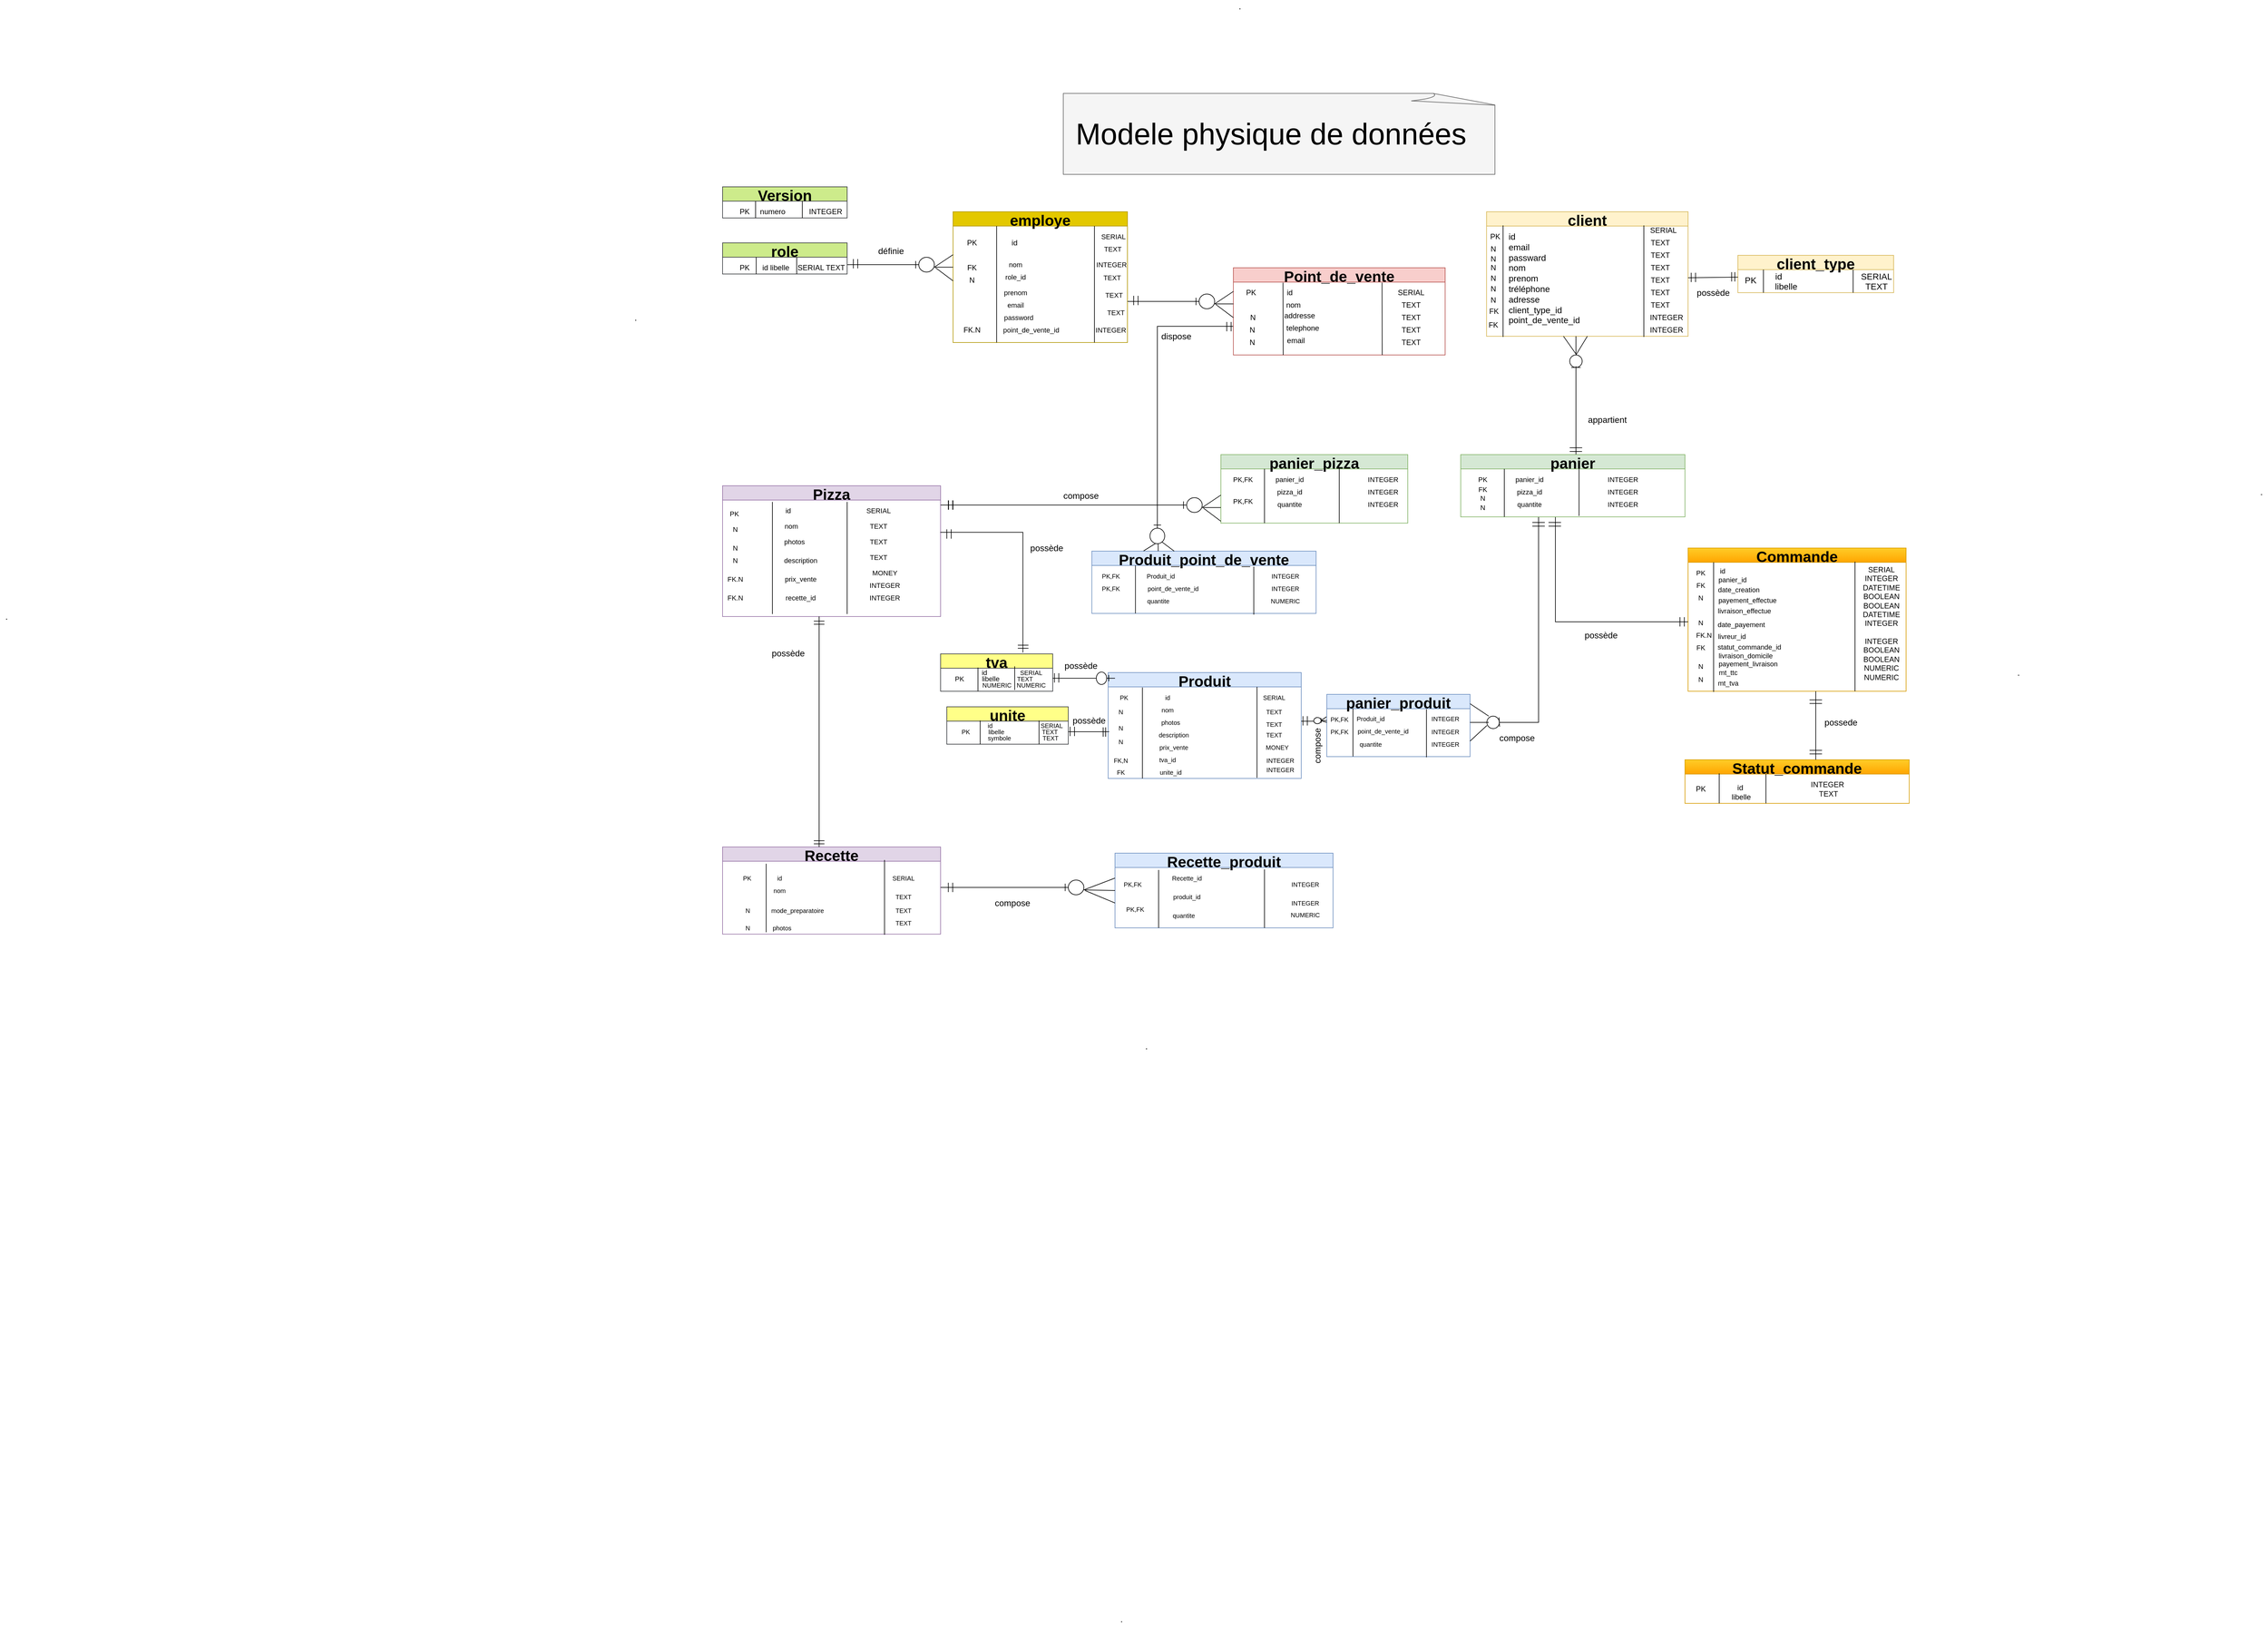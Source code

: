 <mxfile version="16.5.1" type="device"><diagram id="bludbg_shcmco6RUS_4R" name="Page-1"><mxGraphModel dx="5136" dy="2217" grid="1" gridSize="10" guides="1" tooltips="1" connect="1" arrows="1" fold="1" page="1" pageScale="1" pageWidth="827" pageHeight="1169" math="0" shadow="0"><root><mxCell id="0"/><mxCell id="1" parent="0"/><mxCell id="S_gVYmA1hxtDl0p_Cy4c-236" value="" style="whiteSpace=wrap;html=1;shape=mxgraph.basic.document;fontSize=14;strokeWidth=1;fillColor=#f5f5f5;strokeColor=#666666;fontColor=#333333;" vertex="1" parent="1"><mxGeometry x="-1093" y="-80" width="700" height="130" as="geometry"/></mxCell><mxCell id="S_gVYmA1hxtDl0p_Cy4c-53" value="" style="shape=umlLifeline;participant=umlEntity;perimeter=lifelinePerimeter;whiteSpace=wrap;html=1;container=1;collapsible=0;recursiveResize=0;verticalAlign=top;spacingTop=36;outlineConnect=0;fontSize=14;size=20;" vertex="1" parent="1"><mxGeometry x="-280" y="340" width="20" height="20" as="geometry"/></mxCell><mxCell id="S_gVYmA1hxtDl0p_Cy4c-59" value="" style="endArrow=none;html=1;rounded=0;sketch=1;fontSize=14;" edge="1" parent="S_gVYmA1hxtDl0p_Cy4c-53" source="S_gVYmA1hxtDl0p_Cy4c-53"><mxGeometry width="50" height="50" relative="1" as="geometry"><mxPoint x="-40" y="70" as="sourcePoint"/><mxPoint x="10" y="20" as="targetPoint"/></mxGeometry></mxCell><mxCell id="G_kMDvzWoJH49t0vw_6q-2" value="&lt;font style=&quot;font-size: 48px&quot;&gt;Modele physique de données&lt;/font&gt;" style="text;html=1;align=center;verticalAlign=middle;resizable=0;points=[];autosize=1;fontSize=14;" parent="1" vertex="1"><mxGeometry x="-1080" y="-30" width="640" height="30" as="geometry"/></mxCell><mxCell id="G_kMDvzWoJH49t0vw_6q-3" value="Version" style="swimlane;fontSize=24;startSize=23;fillColor=#cdeb8b;strokeColor=#36393d;" parent="1" vertex="1"><mxGeometry x="-1640" y="70" width="200" height="50" as="geometry"/></mxCell><mxCell id="cR98j2y1wawLPkKF3Fhg-1" value="" style="endArrow=none;html=1;rounded=0;exitX=0.25;exitY=1;exitDx=0;exitDy=0;" parent="G_kMDvzWoJH49t0vw_6q-3" edge="1"><mxGeometry width="50" height="50" relative="1" as="geometry"><mxPoint x="53" y="50.0" as="sourcePoint"/><mxPoint x="53" y="23" as="targetPoint"/></mxGeometry></mxCell><mxCell id="cR98j2y1wawLPkKF3Fhg-3" value="" style="endArrow=none;html=1;rounded=0;exitX=0.25;exitY=1;exitDx=0;exitDy=0;" parent="G_kMDvzWoJH49t0vw_6q-3" edge="1"><mxGeometry width="50" height="50" relative="1" as="geometry"><mxPoint x="128" y="50" as="sourcePoint"/><mxPoint x="128" y="23" as="targetPoint"/></mxGeometry></mxCell><mxCell id="cR98j2y1wawLPkKF3Fhg-6" value="PK" style="text;html=1;align=center;verticalAlign=middle;resizable=0;points=[];autosize=1;strokeColor=none;fillColor=none;" parent="G_kMDvzWoJH49t0vw_6q-3" vertex="1"><mxGeometry x="20" y="30" width="30" height="20" as="geometry"/></mxCell><mxCell id="cR98j2y1wawLPkKF3Fhg-7" value="numero" style="text;html=1;align=center;verticalAlign=middle;resizable=0;points=[];autosize=1;strokeColor=none;fillColor=none;" parent="G_kMDvzWoJH49t0vw_6q-3" vertex="1"><mxGeometry x="50" y="30" width="60" height="20" as="geometry"/></mxCell><mxCell id="cR98j2y1wawLPkKF3Fhg-8" value="INTEGER" style="text;html=1;align=center;verticalAlign=middle;resizable=0;points=[];autosize=1;strokeColor=none;fillColor=none;" parent="G_kMDvzWoJH49t0vw_6q-3" vertex="1"><mxGeometry x="130" y="30" width="70" height="20" as="geometry"/></mxCell><mxCell id="G_kMDvzWoJH49t0vw_6q-4" value="role" style="swimlane;fontSize=24;startSize=23;fillColor=#cdeb8b;strokeColor=#36393d;" parent="1" vertex="1"><mxGeometry x="-1640" y="160" width="200" height="50" as="geometry"/></mxCell><mxCell id="cR98j2y1wawLPkKF3Fhg-4" value="" style="endArrow=none;html=1;rounded=0;exitX=0.25;exitY=1;exitDx=0;exitDy=0;" parent="G_kMDvzWoJH49t0vw_6q-4" edge="1"><mxGeometry width="50" height="50" relative="1" as="geometry"><mxPoint x="54" y="50" as="sourcePoint"/><mxPoint x="54" y="23" as="targetPoint"/></mxGeometry></mxCell><mxCell id="cR98j2y1wawLPkKF3Fhg-5" value="" style="endArrow=none;html=1;rounded=0;exitX=0.25;exitY=1;exitDx=0;exitDy=0;" parent="G_kMDvzWoJH49t0vw_6q-4" edge="1"><mxGeometry width="50" height="50" relative="1" as="geometry"><mxPoint x="119" y="50" as="sourcePoint"/><mxPoint x="119" y="23" as="targetPoint"/></mxGeometry></mxCell><mxCell id="cR98j2y1wawLPkKF3Fhg-9" value="PK" style="text;html=1;align=center;verticalAlign=middle;resizable=0;points=[];autosize=1;strokeColor=none;fillColor=none;" parent="G_kMDvzWoJH49t0vw_6q-4" vertex="1"><mxGeometry x="20" y="30" width="30" height="20" as="geometry"/></mxCell><mxCell id="cR98j2y1wawLPkKF3Fhg-10" value="id libelle" style="text;html=1;align=center;verticalAlign=middle;resizable=0;points=[];autosize=1;strokeColor=none;fillColor=none;" parent="G_kMDvzWoJH49t0vw_6q-4" vertex="1"><mxGeometry x="55" y="30" width="60" height="20" as="geometry"/></mxCell><mxCell id="cR98j2y1wawLPkKF3Fhg-11" value="SERIAL TEXT" style="text;html=1;align=center;verticalAlign=middle;resizable=0;points=[];autosize=1;strokeColor=none;fillColor=none;" parent="G_kMDvzWoJH49t0vw_6q-4" vertex="1"><mxGeometry x="113" y="30" width="90" height="20" as="geometry"/></mxCell><mxCell id="G_kMDvzWoJH49t0vw_6q-5" value="employe" style="swimlane;fontSize=24;startSize=23;fillColor=#e3c800;strokeColor=#B09500;fontColor=#000000;" parent="1" vertex="1"><mxGeometry x="-1270" y="110" width="280" height="210" as="geometry"/></mxCell><mxCell id="cR98j2y1wawLPkKF3Fhg-12" value="" style="endArrow=none;html=1;rounded=0;" parent="G_kMDvzWoJH49t0vw_6q-5" edge="1"><mxGeometry width="50" height="50" relative="1" as="geometry"><mxPoint x="70" y="210" as="sourcePoint"/><mxPoint x="70" y="23" as="targetPoint"/></mxGeometry></mxCell><mxCell id="cR98j2y1wawLPkKF3Fhg-14" value="" style="endArrow=none;html=1;rounded=0;" parent="G_kMDvzWoJH49t0vw_6q-5" edge="1"><mxGeometry width="50" height="50" relative="1" as="geometry"><mxPoint x="227" y="210" as="sourcePoint"/><mxPoint x="227" y="23" as="targetPoint"/></mxGeometry></mxCell><mxCell id="cR98j2y1wawLPkKF3Fhg-15" value="PK" style="text;html=1;align=center;verticalAlign=middle;resizable=0;points=[];autosize=1;strokeColor=none;fillColor=none;" parent="G_kMDvzWoJH49t0vw_6q-5" vertex="1"><mxGeometry x="15" y="40" width="30" height="20" as="geometry"/></mxCell><mxCell id="cR98j2y1wawLPkKF3Fhg-16" value="FK" style="text;html=1;align=center;verticalAlign=middle;resizable=0;points=[];autosize=1;strokeColor=none;fillColor=none;" parent="G_kMDvzWoJH49t0vw_6q-5" vertex="1"><mxGeometry x="15" y="80" width="30" height="20" as="geometry"/></mxCell><mxCell id="cR98j2y1wawLPkKF3Fhg-17" value="N" style="text;html=1;align=center;verticalAlign=middle;resizable=0;points=[];autosize=1;strokeColor=none;fillColor=none;" parent="G_kMDvzWoJH49t0vw_6q-5" vertex="1"><mxGeometry x="20" y="100" width="20" height="20" as="geometry"/></mxCell><mxCell id="cR98j2y1wawLPkKF3Fhg-19" value="id&amp;nbsp;" style="text;html=1;align=center;verticalAlign=middle;resizable=0;points=[];autosize=1;strokeColor=none;fillColor=none;" parent="G_kMDvzWoJH49t0vw_6q-5" vertex="1"><mxGeometry x="85" y="40" width="30" height="20" as="geometry"/></mxCell><mxCell id="cR98j2y1wawLPkKF3Fhg-22" value="&lt;font style=&quot;font-size: 11px&quot;&gt;prenom&lt;/font&gt;" style="text;html=1;align=center;verticalAlign=middle;resizable=0;points=[];autosize=1;strokeColor=none;fillColor=none;" parent="G_kMDvzWoJH49t0vw_6q-5" vertex="1"><mxGeometry x="75" y="120" width="50" height="20" as="geometry"/></mxCell><mxCell id="cR98j2y1wawLPkKF3Fhg-23" value="&lt;font style=&quot;font-size: 11px&quot;&gt;email&lt;/font&gt;" style="text;html=1;align=center;verticalAlign=middle;resizable=0;points=[];autosize=1;strokeColor=none;fillColor=none;" parent="G_kMDvzWoJH49t0vw_6q-5" vertex="1"><mxGeometry x="80" y="140" width="40" height="20" as="geometry"/></mxCell><mxCell id="cR98j2y1wawLPkKF3Fhg-24" value="&lt;font style=&quot;font-size: 11px&quot;&gt;password&lt;/font&gt;" style="text;html=1;align=center;verticalAlign=middle;resizable=0;points=[];autosize=1;strokeColor=none;fillColor=none;" parent="G_kMDvzWoJH49t0vw_6q-5" vertex="1"><mxGeometry x="75" y="160" width="60" height="20" as="geometry"/></mxCell><mxCell id="cR98j2y1wawLPkKF3Fhg-20" value="&lt;font style=&quot;font-size: 11px&quot;&gt;nom&lt;/font&gt;" style="text;html=1;align=center;verticalAlign=middle;resizable=0;points=[];autosize=1;strokeColor=none;fillColor=none;" parent="G_kMDvzWoJH49t0vw_6q-5" vertex="1"><mxGeometry x="80" y="75" width="40" height="20" as="geometry"/></mxCell><mxCell id="cR98j2y1wawLPkKF3Fhg-18" value="FK.N" style="text;html=1;align=center;verticalAlign=middle;resizable=0;points=[];autosize=1;strokeColor=none;fillColor=none;" parent="G_kMDvzWoJH49t0vw_6q-5" vertex="1"><mxGeometry x="10" y="180" width="40" height="20" as="geometry"/></mxCell><mxCell id="cR98j2y1wawLPkKF3Fhg-27" value="point_de_vente_id" style="text;html=1;align=center;verticalAlign=middle;resizable=0;points=[];autosize=1;strokeColor=none;fillColor=none;fontSize=11;" parent="G_kMDvzWoJH49t0vw_6q-5" vertex="1"><mxGeometry x="70" y="180" width="110" height="20" as="geometry"/></mxCell><mxCell id="cR98j2y1wawLPkKF3Fhg-21" value="&lt;font style=&quot;font-size: 11px&quot;&gt;role_id&lt;/font&gt;" style="text;html=1;align=center;verticalAlign=middle;resizable=0;points=[];autosize=1;strokeColor=none;fillColor=none;" parent="G_kMDvzWoJH49t0vw_6q-5" vertex="1"><mxGeometry x="75" y="95" width="50" height="20" as="geometry"/></mxCell><mxCell id="cR98j2y1wawLPkKF3Fhg-28" value="SERIAL" style="text;html=1;align=center;verticalAlign=middle;resizable=0;points=[];autosize=1;strokeColor=none;fillColor=none;fontSize=11;" parent="G_kMDvzWoJH49t0vw_6q-5" vertex="1"><mxGeometry x="232" y="30" width="50" height="20" as="geometry"/></mxCell><mxCell id="cR98j2y1wawLPkKF3Fhg-29" value="TEXT" style="text;html=1;align=center;verticalAlign=middle;resizable=0;points=[];autosize=1;strokeColor=none;fillColor=none;fontSize=11;" parent="G_kMDvzWoJH49t0vw_6q-5" vertex="1"><mxGeometry x="236" y="50" width="40" height="20" as="geometry"/></mxCell><mxCell id="cR98j2y1wawLPkKF3Fhg-30" value="INTEGER" style="text;html=1;align=center;verticalAlign=middle;resizable=0;points=[];autosize=1;strokeColor=none;fillColor=none;fontSize=11;" parent="G_kMDvzWoJH49t0vw_6q-5" vertex="1"><mxGeometry x="224" y="75" width="60" height="20" as="geometry"/></mxCell><mxCell id="cR98j2y1wawLPkKF3Fhg-31" value="TEXT" style="text;html=1;align=center;verticalAlign=middle;resizable=0;points=[];autosize=1;strokeColor=none;fillColor=none;fontSize=11;" parent="G_kMDvzWoJH49t0vw_6q-5" vertex="1"><mxGeometry x="235" y="96" width="40" height="20" as="geometry"/></mxCell><mxCell id="cR98j2y1wawLPkKF3Fhg-32" value="TEXT" style="text;html=1;align=center;verticalAlign=middle;resizable=0;points=[];autosize=1;strokeColor=none;fillColor=none;fontSize=11;" parent="G_kMDvzWoJH49t0vw_6q-5" vertex="1"><mxGeometry x="238" y="124" width="40" height="20" as="geometry"/></mxCell><mxCell id="cR98j2y1wawLPkKF3Fhg-35" value="TEXT" style="text;html=1;align=center;verticalAlign=middle;resizable=0;points=[];autosize=1;strokeColor=none;fillColor=none;fontSize=11;" parent="G_kMDvzWoJH49t0vw_6q-5" vertex="1"><mxGeometry x="241" y="152" width="40" height="20" as="geometry"/></mxCell><mxCell id="cR98j2y1wawLPkKF3Fhg-36" value="INTEGER" style="text;html=1;align=center;verticalAlign=middle;resizable=0;points=[];autosize=1;strokeColor=none;fillColor=none;fontSize=11;" parent="G_kMDvzWoJH49t0vw_6q-5" vertex="1"><mxGeometry x="223" y="180" width="60" height="20" as="geometry"/></mxCell><mxCell id="G_kMDvzWoJH49t0vw_6q-6" value="Pizza" style="swimlane;fontSize=24;startSize=23;fillColor=#e1d5e7;strokeColor=#9673a6;" parent="1" vertex="1"><mxGeometry x="-1640" y="550" width="350" height="210" as="geometry"/></mxCell><mxCell id="cR98j2y1wawLPkKF3Fhg-38" value="" style="endArrow=none;html=1;rounded=0;fontSize=11;" parent="G_kMDvzWoJH49t0vw_6q-6" edge="1"><mxGeometry width="50" height="50" relative="1" as="geometry"><mxPoint x="200" y="206" as="sourcePoint"/><mxPoint x="200" y="26" as="targetPoint"/></mxGeometry></mxCell><mxCell id="cR98j2y1wawLPkKF3Fhg-39" value="PK&amp;nbsp;" style="text;html=1;align=center;verticalAlign=middle;resizable=0;points=[];autosize=1;strokeColor=none;fillColor=none;fontSize=11;" parent="G_kMDvzWoJH49t0vw_6q-6" vertex="1"><mxGeometry x="5" y="35" width="30" height="20" as="geometry"/></mxCell><mxCell id="cR98j2y1wawLPkKF3Fhg-46" value="nom" style="text;html=1;align=center;verticalAlign=middle;resizable=0;points=[];autosize=1;strokeColor=none;fillColor=none;fontSize=11;" parent="G_kMDvzWoJH49t0vw_6q-6" vertex="1"><mxGeometry x="90" y="55" width="40" height="20" as="geometry"/></mxCell><mxCell id="cR98j2y1wawLPkKF3Fhg-47" value="photos" style="text;html=1;align=center;verticalAlign=middle;resizable=0;points=[];autosize=1;strokeColor=none;fillColor=none;fontSize=11;" parent="G_kMDvzWoJH49t0vw_6q-6" vertex="1"><mxGeometry x="90" y="80" width="50" height="20" as="geometry"/></mxCell><mxCell id="cR98j2y1wawLPkKF3Fhg-48" value="description" style="text;html=1;align=center;verticalAlign=middle;resizable=0;points=[];autosize=1;strokeColor=none;fillColor=none;fontSize=11;" parent="G_kMDvzWoJH49t0vw_6q-6" vertex="1"><mxGeometry x="90" y="110" width="70" height="20" as="geometry"/></mxCell><mxCell id="cR98j2y1wawLPkKF3Fhg-49" value="prix_vente" style="text;html=1;align=center;verticalAlign=middle;resizable=0;points=[];autosize=1;strokeColor=none;fillColor=none;fontSize=11;" parent="G_kMDvzWoJH49t0vw_6q-6" vertex="1"><mxGeometry x="90" y="140" width="70" height="20" as="geometry"/></mxCell><mxCell id="cR98j2y1wawLPkKF3Fhg-50" value="recette_id" style="text;html=1;align=center;verticalAlign=middle;resizable=0;points=[];autosize=1;strokeColor=none;fillColor=none;fontSize=11;" parent="G_kMDvzWoJH49t0vw_6q-6" vertex="1"><mxGeometry x="95" y="170" width="60" height="20" as="geometry"/></mxCell><mxCell id="cR98j2y1wawLPkKF3Fhg-52" value="TEXT" style="text;html=1;align=center;verticalAlign=middle;resizable=0;points=[];autosize=1;strokeColor=none;fillColor=none;fontSize=11;" parent="G_kMDvzWoJH49t0vw_6q-6" vertex="1"><mxGeometry x="230" y="55" width="40" height="20" as="geometry"/></mxCell><mxCell id="cR98j2y1wawLPkKF3Fhg-53" value="TEXT" style="text;html=1;align=center;verticalAlign=middle;resizable=0;points=[];autosize=1;strokeColor=none;fillColor=none;fontSize=11;" parent="G_kMDvzWoJH49t0vw_6q-6" vertex="1"><mxGeometry x="230" y="80" width="40" height="20" as="geometry"/></mxCell><mxCell id="cR98j2y1wawLPkKF3Fhg-54" value="TEXT" style="text;html=1;align=center;verticalAlign=middle;resizable=0;points=[];autosize=1;strokeColor=none;fillColor=none;fontSize=11;" parent="G_kMDvzWoJH49t0vw_6q-6" vertex="1"><mxGeometry x="230" y="105" width="40" height="20" as="geometry"/></mxCell><mxCell id="cR98j2y1wawLPkKF3Fhg-55" value="MONEY" style="text;html=1;align=center;verticalAlign=middle;resizable=0;points=[];autosize=1;strokeColor=none;fillColor=none;fontSize=11;" parent="G_kMDvzWoJH49t0vw_6q-6" vertex="1"><mxGeometry x="230" y="130" width="60" height="20" as="geometry"/></mxCell><mxCell id="cR98j2y1wawLPkKF3Fhg-56" value="INTEGER" style="text;html=1;align=center;verticalAlign=middle;resizable=0;points=[];autosize=1;strokeColor=none;fillColor=none;fontSize=11;" parent="G_kMDvzWoJH49t0vw_6q-6" vertex="1"><mxGeometry x="230" y="150" width="60" height="20" as="geometry"/></mxCell><mxCell id="cR98j2y1wawLPkKF3Fhg-57" value="INTEGER" style="text;html=1;align=center;verticalAlign=middle;resizable=0;points=[];autosize=1;strokeColor=none;fillColor=none;fontSize=11;" parent="G_kMDvzWoJH49t0vw_6q-6" vertex="1"><mxGeometry x="230" y="170" width="60" height="20" as="geometry"/></mxCell><mxCell id="G_kMDvzWoJH49t0vw_6q-7" value="tva" style="swimlane;fontSize=24;startSize=23;fillColor=#ffff88;strokeColor=#36393d;" parent="1" vertex="1"><mxGeometry x="-1290" y="820" width="180" height="60" as="geometry"><mxRectangle x="-1150" y="850" width="70" height="30" as="alternateBounds"/></mxGeometry></mxCell><mxCell id="cR98j2y1wawLPkKF3Fhg-58" value="" style="endArrow=none;html=1;rounded=0;" parent="G_kMDvzWoJH49t0vw_6q-7" edge="1"><mxGeometry width="50" height="50" relative="1" as="geometry"><mxPoint x="60" y="22" as="sourcePoint"/><mxPoint x="60" y="60" as="targetPoint"/></mxGeometry></mxCell><mxCell id="cR98j2y1wawLPkKF3Fhg-60" value="PK" style="text;html=1;align=center;verticalAlign=middle;resizable=0;points=[];autosize=1;strokeColor=none;fillColor=none;fontSize=11;" parent="G_kMDvzWoJH49t0vw_6q-7" vertex="1"><mxGeometry x="15" y="30" width="30" height="20" as="geometry"/></mxCell><mxCell id="cR98j2y1wawLPkKF3Fhg-61" value="id" style="text;html=1;align=center;verticalAlign=middle;resizable=0;points=[];autosize=1;strokeColor=none;fillColor=none;fontSize=11;" parent="G_kMDvzWoJH49t0vw_6q-7" vertex="1"><mxGeometry x="60" y="20" width="20" height="20" as="geometry"/></mxCell><mxCell id="cR98j2y1wawLPkKF3Fhg-62" value="libelle" style="text;html=1;align=center;verticalAlign=middle;resizable=0;points=[];autosize=1;strokeColor=none;fillColor=none;fontSize=11;" parent="G_kMDvzWoJH49t0vw_6q-7" vertex="1"><mxGeometry x="60" y="30" width="40" height="20" as="geometry"/></mxCell><mxCell id="cR98j2y1wawLPkKF3Fhg-63" value="&lt;font style=&quot;font-size: 10px&quot;&gt;NUMERIC&lt;/font&gt;" style="text;html=1;align=center;verticalAlign=middle;resizable=0;points=[];autosize=1;strokeColor=none;fillColor=none;fontSize=11;" parent="G_kMDvzWoJH49t0vw_6q-7" vertex="1"><mxGeometry x="60" y="40" width="60" height="20" as="geometry"/></mxCell><mxCell id="cR98j2y1wawLPkKF3Fhg-66" value="NUMERIC" style="text;html=1;align=center;verticalAlign=middle;resizable=0;points=[];autosize=1;strokeColor=none;fillColor=none;fontSize=10;" parent="G_kMDvzWoJH49t0vw_6q-7" vertex="1"><mxGeometry x="115" y="40" width="60" height="20" as="geometry"/></mxCell><mxCell id="cR98j2y1wawLPkKF3Fhg-65" value="TEXT" style="text;html=1;align=center;verticalAlign=middle;resizable=0;points=[];autosize=1;strokeColor=none;fillColor=none;fontSize=10;" parent="G_kMDvzWoJH49t0vw_6q-7" vertex="1"><mxGeometry x="115" y="30" width="40" height="20" as="geometry"/></mxCell><mxCell id="cR98j2y1wawLPkKF3Fhg-64" value="SERIAL" style="text;html=1;align=center;verticalAlign=middle;resizable=0;points=[];autosize=1;strokeColor=none;fillColor=none;fontSize=10;" parent="G_kMDvzWoJH49t0vw_6q-7" vertex="1"><mxGeometry x="120" y="20" width="50" height="20" as="geometry"/></mxCell><mxCell id="G_kMDvzWoJH49t0vw_6q-8" value="unite" style="swimlane;fontSize=24;startSize=23;fillColor=#ffff88;strokeColor=#36393d;" parent="1" vertex="1"><mxGeometry x="-1280" y="905" width="195" height="60" as="geometry"/></mxCell><mxCell id="cR98j2y1wawLPkKF3Fhg-69" value="PK" style="text;html=1;align=center;verticalAlign=middle;resizable=0;points=[];autosize=1;strokeColor=none;fillColor=none;fontSize=10;" parent="G_kMDvzWoJH49t0vw_6q-8" vertex="1"><mxGeometry x="15" y="30" width="30" height="20" as="geometry"/></mxCell><mxCell id="cR98j2y1wawLPkKF3Fhg-73" value="libelle" style="text;html=1;align=center;verticalAlign=middle;resizable=0;points=[];autosize=1;strokeColor=none;fillColor=none;fontSize=10;" parent="G_kMDvzWoJH49t0vw_6q-8" vertex="1"><mxGeometry x="59" y="30" width="40" height="20" as="geometry"/></mxCell><mxCell id="cR98j2y1wawLPkKF3Fhg-74" value="symbole" style="text;html=1;align=center;verticalAlign=middle;resizable=0;points=[];autosize=1;strokeColor=none;fillColor=none;fontSize=10;" parent="G_kMDvzWoJH49t0vw_6q-8" vertex="1"><mxGeometry x="59" y="40" width="50" height="20" as="geometry"/></mxCell><mxCell id="cR98j2y1wawLPkKF3Fhg-72" value="TEXT" style="text;html=1;align=center;verticalAlign=middle;resizable=0;points=[];autosize=1;strokeColor=none;fillColor=none;fontSize=10;" parent="G_kMDvzWoJH49t0vw_6q-8" vertex="1"><mxGeometry x="146" y="40" width="40" height="20" as="geometry"/></mxCell><mxCell id="cR98j2y1wawLPkKF3Fhg-75" value="TEXT" style="text;html=1;align=center;verticalAlign=middle;resizable=0;points=[];autosize=1;strokeColor=none;fillColor=none;fontSize=10;" parent="G_kMDvzWoJH49t0vw_6q-8" vertex="1"><mxGeometry x="145" y="30" width="40" height="20" as="geometry"/></mxCell><mxCell id="cR98j2y1wawLPkKF3Fhg-76" value="SERIAL" style="text;html=1;align=center;verticalAlign=middle;resizable=0;points=[];autosize=1;strokeColor=none;fillColor=none;fontSize=10;" parent="G_kMDvzWoJH49t0vw_6q-8" vertex="1"><mxGeometry x="143" y="20" width="50" height="20" as="geometry"/></mxCell><mxCell id="cR98j2y1wawLPkKF3Fhg-67" value="" style="endArrow=none;html=1;rounded=0;" parent="G_kMDvzWoJH49t0vw_6q-8" edge="1"><mxGeometry width="50" height="50" relative="1" as="geometry"><mxPoint x="53.55" y="22" as="sourcePoint"/><mxPoint x="53.55" y="60" as="targetPoint"/></mxGeometry></mxCell><mxCell id="cR98j2y1wawLPkKF3Fhg-68" value="" style="endArrow=none;html=1;rounded=0;" parent="G_kMDvzWoJH49t0vw_6q-8" edge="1"><mxGeometry width="50" height="50" relative="1" as="geometry"><mxPoint x="148.05" y="22" as="sourcePoint"/><mxPoint x="148.05" y="60" as="targetPoint"/></mxGeometry></mxCell><mxCell id="cR98j2y1wawLPkKF3Fhg-70" value="id" style="text;html=1;align=center;verticalAlign=middle;resizable=0;points=[];autosize=1;strokeColor=none;fillColor=none;fontSize=10;" parent="G_kMDvzWoJH49t0vw_6q-8" vertex="1"><mxGeometry x="59" y="20" width="20" height="20" as="geometry"/></mxCell><mxCell id="G_kMDvzWoJH49t0vw_6q-9" value="Commande" style="swimlane;fontSize=24;startSize=23;fillColor=#ffcd28;gradientColor=#ffa500;strokeColor=#d79b00;" parent="1" vertex="1"><mxGeometry x="-90" y="650" width="350" height="230" as="geometry"/></mxCell><mxCell id="cR98j2y1wawLPkKF3Fhg-161" value="FK" style="text;html=1;align=center;verticalAlign=middle;resizable=0;points=[];autosize=1;strokeColor=none;fillColor=none;fontSize=11;" parent="G_kMDvzWoJH49t0vw_6q-9" vertex="1"><mxGeometry x="5" y="50" width="30" height="20" as="geometry"/></mxCell><mxCell id="cR98j2y1wawLPkKF3Fhg-164" value="FK.N" style="text;html=1;align=center;verticalAlign=middle;resizable=0;points=[];autosize=1;strokeColor=none;fillColor=none;fontSize=11;" parent="G_kMDvzWoJH49t0vw_6q-9" vertex="1"><mxGeometry x="5" y="130" width="40" height="20" as="geometry"/></mxCell><mxCell id="cR98j2y1wawLPkKF3Fhg-170" value="panier_id" style="text;html=1;align=center;verticalAlign=middle;resizable=0;points=[];autosize=1;strokeColor=none;fillColor=none;fontSize=11;" parent="G_kMDvzWoJH49t0vw_6q-9" vertex="1"><mxGeometry x="41" y="41" width="60" height="20" as="geometry"/></mxCell><mxCell id="cR98j2y1wawLPkKF3Fhg-172" value="payement_effectue" style="text;html=1;align=center;verticalAlign=middle;resizable=0;points=[];autosize=1;strokeColor=none;fillColor=none;fontSize=11;" parent="G_kMDvzWoJH49t0vw_6q-9" vertex="1"><mxGeometry x="40" y="74" width="110" height="20" as="geometry"/></mxCell><mxCell id="cR98j2y1wawLPkKF3Fhg-173" value="livraison_effectue" style="text;html=1;align=center;verticalAlign=middle;resizable=0;points=[];autosize=1;strokeColor=none;fillColor=none;fontSize=11;" parent="G_kMDvzWoJH49t0vw_6q-9" vertex="1"><mxGeometry x="40" y="91" width="100" height="20" as="geometry"/></mxCell><mxCell id="cR98j2y1wawLPkKF3Fhg-174" value="date_payement" style="text;html=1;align=center;verticalAlign=middle;resizable=0;points=[];autosize=1;strokeColor=none;fillColor=none;fontSize=11;" parent="G_kMDvzWoJH49t0vw_6q-9" vertex="1"><mxGeometry x="40" y="113" width="90" height="20" as="geometry"/></mxCell><mxCell id="cR98j2y1wawLPkKF3Fhg-175" value="livreur_id" style="text;html=1;align=center;verticalAlign=middle;resizable=0;points=[];autosize=1;strokeColor=none;fillColor=none;fontSize=11;" parent="G_kMDvzWoJH49t0vw_6q-9" vertex="1"><mxGeometry x="40" y="132" width="60" height="20" as="geometry"/></mxCell><mxCell id="cR98j2y1wawLPkKF3Fhg-176" value="statut_commande_id" style="text;html=1;align=center;verticalAlign=middle;resizable=0;points=[];autosize=1;strokeColor=none;fillColor=none;fontSize=11;" parent="G_kMDvzWoJH49t0vw_6q-9" vertex="1"><mxGeometry x="38" y="149" width="120" height="20" as="geometry"/></mxCell><mxCell id="cR98j2y1wawLPkKF3Fhg-177" value="livraison_domicile" style="text;html=1;align=center;verticalAlign=middle;resizable=0;points=[];autosize=1;strokeColor=none;fillColor=none;fontSize=11;" parent="G_kMDvzWoJH49t0vw_6q-9" vertex="1"><mxGeometry x="42" y="163" width="100" height="20" as="geometry"/></mxCell><mxCell id="cR98j2y1wawLPkKF3Fhg-178" value="payement_livraison" style="text;html=1;align=center;verticalAlign=middle;resizable=0;points=[];autosize=1;strokeColor=none;fillColor=none;fontSize=11;" parent="G_kMDvzWoJH49t0vw_6q-9" vertex="1"><mxGeometry x="41" y="176" width="110" height="20" as="geometry"/></mxCell><mxCell id="cR98j2y1wawLPkKF3Fhg-181" value="&lt;font style=&quot;font-size: 12px&quot;&gt;SERIAL&lt;br&gt;INTEGER&lt;br&gt;DATETIME&lt;br&gt;BOOLEAN&lt;br&gt;BOOLEAN&lt;br&gt;DATETIME&lt;br&gt;INTEGER&lt;br&gt;&lt;br&gt;INTEGER&lt;br&gt;BOOLEAN&lt;br&gt;BOOLEAN&lt;br&gt;NUMERIC&lt;br&gt;NUMERIC&lt;/font&gt;" style="text;html=1;align=center;verticalAlign=middle;resizable=0;points=[];autosize=1;strokeColor=none;fillColor=none;fontSize=11;" parent="G_kMDvzWoJH49t0vw_6q-9" vertex="1"><mxGeometry x="270" y="36" width="80" height="170" as="geometry"/></mxCell><mxCell id="G_kMDvzWoJH49t0vw_6q-10" value="panier_produit" style="swimlane;fontSize=24;startSize=23;fillColor=#dae8fc;strokeColor=#6c8ebf;" parent="1" vertex="1"><mxGeometry x="-670" y="885" width="230" height="100" as="geometry"/></mxCell><mxCell id="cR98j2y1wawLPkKF3Fhg-139" value="" style="endArrow=none;html=1;rounded=0;fontSize=10;" parent="G_kMDvzWoJH49t0vw_6q-10" edge="1"><mxGeometry width="50" height="50" relative="1" as="geometry"><mxPoint x="160" y="101" as="sourcePoint"/><mxPoint x="160" y="24.0" as="targetPoint"/></mxGeometry></mxCell><mxCell id="cR98j2y1wawLPkKF3Fhg-141" value="PK,FK" style="text;html=1;align=center;verticalAlign=middle;resizable=0;points=[];autosize=1;strokeColor=none;fillColor=none;fontSize=10;" parent="G_kMDvzWoJH49t0vw_6q-10" vertex="1"><mxGeometry y="50" width="40" height="20" as="geometry"/></mxCell><mxCell id="cR98j2y1wawLPkKF3Fhg-142" value="Produit_id" style="text;html=1;align=center;verticalAlign=middle;resizable=0;points=[];autosize=1;strokeColor=none;fillColor=none;fontSize=10;" parent="G_kMDvzWoJH49t0vw_6q-10" vertex="1"><mxGeometry x="40" y="29" width="60" height="20" as="geometry"/></mxCell><mxCell id="cR98j2y1wawLPkKF3Fhg-143" value="point_de_vente_id" style="text;html=1;align=center;verticalAlign=middle;resizable=0;points=[];autosize=1;strokeColor=none;fillColor=none;fontSize=10;" parent="G_kMDvzWoJH49t0vw_6q-10" vertex="1"><mxGeometry x="40" y="49" width="100" height="20" as="geometry"/></mxCell><mxCell id="cR98j2y1wawLPkKF3Fhg-144" value="quantite" style="text;html=1;align=center;verticalAlign=middle;resizable=0;points=[];autosize=1;strokeColor=none;fillColor=none;fontSize=10;" parent="G_kMDvzWoJH49t0vw_6q-10" vertex="1"><mxGeometry x="45" y="70" width="50" height="20" as="geometry"/></mxCell><mxCell id="cR98j2y1wawLPkKF3Fhg-145" value="INTEGER" style="text;html=1;align=center;verticalAlign=middle;resizable=0;points=[];autosize=1;strokeColor=none;fillColor=none;fontSize=10;" parent="G_kMDvzWoJH49t0vw_6q-10" vertex="1"><mxGeometry x="160" y="29" width="60" height="20" as="geometry"/></mxCell><mxCell id="cR98j2y1wawLPkKF3Fhg-146" value="INTEGER" style="text;html=1;align=center;verticalAlign=middle;resizable=0;points=[];autosize=1;strokeColor=none;fillColor=none;fontSize=10;" parent="G_kMDvzWoJH49t0vw_6q-10" vertex="1"><mxGeometry x="160" y="50" width="60" height="20" as="geometry"/></mxCell><mxCell id="cR98j2y1wawLPkKF3Fhg-140" value="PK,FK" style="text;html=1;align=center;verticalAlign=middle;resizable=0;points=[];autosize=1;strokeColor=none;fillColor=none;fontSize=10;" parent="G_kMDvzWoJH49t0vw_6q-10" vertex="1"><mxGeometry y="30" width="40" height="20" as="geometry"/></mxCell><mxCell id="cR98j2y1wawLPkKF3Fhg-138" value="" style="endArrow=none;html=1;rounded=0;fontSize=10;" parent="G_kMDvzWoJH49t0vw_6q-10" edge="1"><mxGeometry width="50" height="50" relative="1" as="geometry"><mxPoint x="42.0" y="99.5" as="sourcePoint"/><mxPoint x="42.0" y="22.5" as="targetPoint"/></mxGeometry></mxCell><mxCell id="S_gVYmA1hxtDl0p_Cy4c-201" value="INTEGER" style="text;html=1;align=center;verticalAlign=middle;resizable=0;points=[];autosize=1;strokeColor=none;fillColor=none;fontSize=10;" vertex="1" parent="G_kMDvzWoJH49t0vw_6q-10"><mxGeometry x="160" y="70" width="60" height="20" as="geometry"/></mxCell><mxCell id="G_kMDvzWoJH49t0vw_6q-11" value="panier_pizza" style="swimlane;fontSize=24;startSize=23;fillColor=#d5e8d4;strokeColor=#82b366;" parent="1" vertex="1"><mxGeometry x="-840" y="500" width="300" height="110" as="geometry"/></mxCell><mxCell id="cR98j2y1wawLPkKF3Fhg-148" value="" style="endArrow=none;html=1;rounded=0;fontSize=10;" parent="G_kMDvzWoJH49t0vw_6q-11" edge="1"><mxGeometry width="50" height="50" relative="1" as="geometry"><mxPoint x="70" y="110" as="sourcePoint"/><mxPoint x="70" y="23.0" as="targetPoint"/></mxGeometry></mxCell><mxCell id="cR98j2y1wawLPkKF3Fhg-150" value="&lt;font style=&quot;font-size: 11px&quot;&gt;PK,FK&lt;/font&gt;" style="text;html=1;align=center;verticalAlign=middle;resizable=0;points=[];autosize=1;strokeColor=none;fillColor=none;fontSize=10;" parent="G_kMDvzWoJH49t0vw_6q-11" vertex="1"><mxGeometry x="10" y="30" width="50" height="20" as="geometry"/></mxCell><mxCell id="cR98j2y1wawLPkKF3Fhg-151" value="panier_id" style="text;html=1;align=center;verticalAlign=middle;resizable=0;points=[];autosize=1;strokeColor=none;fillColor=none;fontSize=11;" parent="G_kMDvzWoJH49t0vw_6q-11" vertex="1"><mxGeometry x="80" y="30" width="60" height="20" as="geometry"/></mxCell><mxCell id="cR98j2y1wawLPkKF3Fhg-152" value="&lt;font style=&quot;font-size: 11px&quot;&gt;PK,FK&lt;/font&gt;" style="text;html=1;align=center;verticalAlign=middle;resizable=0;points=[];autosize=1;strokeColor=none;fillColor=none;fontSize=10;" parent="G_kMDvzWoJH49t0vw_6q-11" vertex="1"><mxGeometry x="10" y="65" width="50" height="20" as="geometry"/></mxCell><mxCell id="cR98j2y1wawLPkKF3Fhg-153" value="pizza_id" style="text;html=1;align=center;verticalAlign=middle;resizable=0;points=[];autosize=1;strokeColor=none;fillColor=none;fontSize=11;" parent="G_kMDvzWoJH49t0vw_6q-11" vertex="1"><mxGeometry x="80" y="50" width="60" height="20" as="geometry"/></mxCell><mxCell id="cR98j2y1wawLPkKF3Fhg-154" value="quantite" style="text;html=1;align=center;verticalAlign=middle;resizable=0;points=[];autosize=1;strokeColor=none;fillColor=none;fontSize=11;" parent="G_kMDvzWoJH49t0vw_6q-11" vertex="1"><mxGeometry x="85" y="70" width="50" height="20" as="geometry"/></mxCell><mxCell id="cR98j2y1wawLPkKF3Fhg-156" value="INTEGER" style="text;html=1;align=center;verticalAlign=middle;resizable=0;points=[];autosize=1;strokeColor=none;fillColor=none;fontSize=11;" parent="G_kMDvzWoJH49t0vw_6q-11" vertex="1"><mxGeometry x="230" y="50" width="60" height="20" as="geometry"/></mxCell><mxCell id="cR98j2y1wawLPkKF3Fhg-157" value="INTEGER" style="text;html=1;align=center;verticalAlign=middle;resizable=0;points=[];autosize=1;strokeColor=none;fillColor=none;fontSize=11;" parent="G_kMDvzWoJH49t0vw_6q-11" vertex="1"><mxGeometry x="230" y="70" width="60" height="20" as="geometry"/></mxCell><mxCell id="cR98j2y1wawLPkKF3Fhg-155" value="INTEGER" style="text;html=1;align=center;verticalAlign=middle;resizable=0;points=[];autosize=1;strokeColor=none;fillColor=none;fontSize=11;" parent="G_kMDvzWoJH49t0vw_6q-11" vertex="1"><mxGeometry x="230" y="30" width="60" height="20" as="geometry"/></mxCell><mxCell id="cR98j2y1wawLPkKF3Fhg-149" value="" style="endArrow=none;html=1;rounded=0;fontSize=10;" parent="G_kMDvzWoJH49t0vw_6q-11" edge="1"><mxGeometry width="50" height="50" relative="1" as="geometry"><mxPoint x="190" y="110" as="sourcePoint"/><mxPoint x="190" y="21.5" as="targetPoint"/></mxGeometry></mxCell><mxCell id="G_kMDvzWoJH49t0vw_6q-12" value="Produit" style="swimlane;fontSize=24;startSize=23;fillColor=#dae8fc;strokeColor=#6c8ebf;" parent="1" vertex="1"><mxGeometry x="-1021" y="850" width="310" height="170" as="geometry"/></mxCell><mxCell id="cR98j2y1wawLPkKF3Fhg-118" value="id" style="text;html=1;align=center;verticalAlign=middle;resizable=0;points=[];autosize=1;strokeColor=none;fillColor=none;fontSize=10;" parent="G_kMDvzWoJH49t0vw_6q-12" vertex="1"><mxGeometry x="85" y="30" width="20" height="20" as="geometry"/></mxCell><mxCell id="cR98j2y1wawLPkKF3Fhg-120" value="photos" style="text;html=1;align=center;verticalAlign=middle;resizable=0;points=[];autosize=1;strokeColor=none;fillColor=none;fontSize=10;" parent="G_kMDvzWoJH49t0vw_6q-12" vertex="1"><mxGeometry x="75" y="70" width="50" height="20" as="geometry"/></mxCell><mxCell id="cR98j2y1wawLPkKF3Fhg-119" value="nom" style="text;html=1;align=center;verticalAlign=middle;resizable=0;points=[];autosize=1;strokeColor=none;fillColor=none;fontSize=10;" parent="G_kMDvzWoJH49t0vw_6q-12" vertex="1"><mxGeometry x="80" y="50" width="30" height="20" as="geometry"/></mxCell><mxCell id="cR98j2y1wawLPkKF3Fhg-121" value="description" style="text;html=1;align=center;verticalAlign=middle;resizable=0;points=[];autosize=1;strokeColor=none;fillColor=none;fontSize=10;" parent="G_kMDvzWoJH49t0vw_6q-12" vertex="1"><mxGeometry x="75" y="90" width="60" height="20" as="geometry"/></mxCell><mxCell id="cR98j2y1wawLPkKF3Fhg-122" value="prix_vente" style="text;html=1;align=center;verticalAlign=middle;resizable=0;points=[];autosize=1;strokeColor=none;fillColor=none;fontSize=10;" parent="G_kMDvzWoJH49t0vw_6q-12" vertex="1"><mxGeometry x="75" y="110" width="60" height="20" as="geometry"/></mxCell><mxCell id="cR98j2y1wawLPkKF3Fhg-124" value="unite_id" style="text;html=1;align=center;verticalAlign=middle;resizable=0;points=[];autosize=1;strokeColor=none;fillColor=none;fontSize=10;" parent="G_kMDvzWoJH49t0vw_6q-12" vertex="1"><mxGeometry x="75" y="150" width="50" height="20" as="geometry"/></mxCell><mxCell id="cR98j2y1wawLPkKF3Fhg-123" value="tva_id" style="text;html=1;align=center;verticalAlign=middle;resizable=0;points=[];autosize=1;strokeColor=none;fillColor=none;fontSize=10;" parent="G_kMDvzWoJH49t0vw_6q-12" vertex="1"><mxGeometry x="75" y="130" width="40" height="20" as="geometry"/></mxCell><mxCell id="cR98j2y1wawLPkKF3Fhg-125" value="N" style="text;html=1;align=center;verticalAlign=middle;resizable=0;points=[];autosize=1;strokeColor=none;fillColor=none;fontSize=10;" parent="G_kMDvzWoJH49t0vw_6q-12" vertex="1"><mxGeometry x="10" y="53" width="20" height="20" as="geometry"/></mxCell><mxCell id="cR98j2y1wawLPkKF3Fhg-126" value="N" style="text;html=1;align=center;verticalAlign=middle;resizable=0;points=[];autosize=1;strokeColor=none;fillColor=none;fontSize=10;" parent="G_kMDvzWoJH49t0vw_6q-12" vertex="1"><mxGeometry x="10" y="79" width="20" height="20" as="geometry"/></mxCell><mxCell id="cR98j2y1wawLPkKF3Fhg-128" value="N" style="text;html=1;align=center;verticalAlign=middle;resizable=0;points=[];autosize=1;strokeColor=none;fillColor=none;fontSize=10;" parent="G_kMDvzWoJH49t0vw_6q-12" vertex="1"><mxGeometry x="10" y="101" width="20" height="20" as="geometry"/></mxCell><mxCell id="cR98j2y1wawLPkKF3Fhg-129" value="FK,N" style="text;html=1;align=center;verticalAlign=middle;resizable=0;points=[];autosize=1;strokeColor=none;fillColor=none;fontSize=10;" parent="G_kMDvzWoJH49t0vw_6q-12" vertex="1"><mxGeometry y="131" width="40" height="20" as="geometry"/></mxCell><mxCell id="cR98j2y1wawLPkKF3Fhg-130" value="FK" style="text;html=1;align=center;verticalAlign=middle;resizable=0;points=[];autosize=1;strokeColor=none;fillColor=none;fontSize=10;" parent="G_kMDvzWoJH49t0vw_6q-12" vertex="1"><mxGeometry x="5" y="150" width="30" height="20" as="geometry"/></mxCell><mxCell id="cR98j2y1wawLPkKF3Fhg-132" value="TEXT" style="text;html=1;align=center;verticalAlign=middle;resizable=0;points=[];autosize=1;strokeColor=none;fillColor=none;fontSize=10;" parent="G_kMDvzWoJH49t0vw_6q-12" vertex="1"><mxGeometry x="246" y="53" width="40" height="20" as="geometry"/></mxCell><mxCell id="cR98j2y1wawLPkKF3Fhg-133" value="TEXT" style="text;html=1;align=center;verticalAlign=middle;resizable=0;points=[];autosize=1;strokeColor=none;fillColor=none;fontSize=10;" parent="G_kMDvzWoJH49t0vw_6q-12" vertex="1"><mxGeometry x="246" y="73" width="40" height="20" as="geometry"/></mxCell><mxCell id="cR98j2y1wawLPkKF3Fhg-134" value="TEXT" style="text;html=1;align=center;verticalAlign=middle;resizable=0;points=[];autosize=1;strokeColor=none;fillColor=none;fontSize=10;" parent="G_kMDvzWoJH49t0vw_6q-12" vertex="1"><mxGeometry x="246" y="90" width="40" height="20" as="geometry"/></mxCell><mxCell id="cR98j2y1wawLPkKF3Fhg-135" value="MONEY" style="text;html=1;align=center;verticalAlign=middle;resizable=0;points=[];autosize=1;strokeColor=none;fillColor=none;fontSize=10;" parent="G_kMDvzWoJH49t0vw_6q-12" vertex="1"><mxGeometry x="246" y="110" width="50" height="20" as="geometry"/></mxCell><mxCell id="cR98j2y1wawLPkKF3Fhg-136" value="INTEGER" style="text;html=1;align=center;verticalAlign=middle;resizable=0;points=[];autosize=1;strokeColor=none;fillColor=none;fontSize=10;" parent="G_kMDvzWoJH49t0vw_6q-12" vertex="1"><mxGeometry x="246" y="131" width="60" height="20" as="geometry"/></mxCell><mxCell id="cR98j2y1wawLPkKF3Fhg-137" value="INTEGER" style="text;html=1;align=center;verticalAlign=middle;resizable=0;points=[];autosize=1;strokeColor=none;fillColor=none;fontSize=10;" parent="G_kMDvzWoJH49t0vw_6q-12" vertex="1"><mxGeometry x="246" y="146" width="60" height="20" as="geometry"/></mxCell><mxCell id="cR98j2y1wawLPkKF3Fhg-117" value="PK" style="text;html=1;align=center;verticalAlign=middle;resizable=0;points=[];autosize=1;strokeColor=none;fillColor=none;fontSize=10;" parent="G_kMDvzWoJH49t0vw_6q-12" vertex="1"><mxGeometry x="10" y="30" width="30" height="20" as="geometry"/></mxCell><mxCell id="cR98j2y1wawLPkKF3Fhg-131" value="SERIAL" style="text;html=1;align=center;verticalAlign=middle;resizable=0;points=[];autosize=1;strokeColor=none;fillColor=none;fontSize=10;" parent="G_kMDvzWoJH49t0vw_6q-12" vertex="1"><mxGeometry x="241" y="30" width="50" height="20" as="geometry"/></mxCell><mxCell id="cR98j2y1wawLPkKF3Fhg-115" value="" style="endArrow=none;html=1;rounded=0;fontSize=10;" parent="G_kMDvzWoJH49t0vw_6q-12" edge="1"><mxGeometry width="50" height="50" relative="1" as="geometry"><mxPoint x="239" y="169" as="sourcePoint"/><mxPoint x="239" y="23" as="targetPoint"/></mxGeometry></mxCell><mxCell id="G_kMDvzWoJH49t0vw_6q-13" value="Statut_commande" style="swimlane;fontSize=24;startSize=23;fillColor=#ffcd28;gradientColor=#ffa500;strokeColor=#d79b00;" parent="1" vertex="1"><mxGeometry x="-95" y="990" width="360" height="70" as="geometry"/></mxCell><mxCell id="cR98j2y1wawLPkKF3Fhg-184" value="PK" style="text;html=1;align=center;verticalAlign=middle;resizable=0;points=[];autosize=1;strokeColor=none;fillColor=none;fontSize=12;" parent="G_kMDvzWoJH49t0vw_6q-13" vertex="1"><mxGeometry x="10" y="37" width="30" height="20" as="geometry"/></mxCell><mxCell id="cR98j2y1wawLPkKF3Fhg-185" value="id&amp;nbsp;&lt;br&gt;libelle" style="text;html=1;align=center;verticalAlign=middle;resizable=0;points=[];autosize=1;strokeColor=none;fillColor=none;fontSize=12;" parent="G_kMDvzWoJH49t0vw_6q-13" vertex="1"><mxGeometry x="65" y="37" width="50" height="30" as="geometry"/></mxCell><mxCell id="cR98j2y1wawLPkKF3Fhg-186" value="INTEGER&amp;nbsp;&lt;br&gt;TEXT" style="text;html=1;align=center;verticalAlign=middle;resizable=0;points=[];autosize=1;strokeColor=none;fillColor=none;fontSize=12;" parent="G_kMDvzWoJH49t0vw_6q-13" vertex="1"><mxGeometry x="195" y="32" width="70" height="30" as="geometry"/></mxCell><mxCell id="G_kMDvzWoJH49t0vw_6q-14" value="client" style="swimlane;fontSize=24;startSize=23;fillColor=#fff2cc;strokeColor=#d6b656;" parent="1" vertex="1"><mxGeometry x="-413.5" y="110" width="323.5" height="200" as="geometry"/></mxCell><mxCell id="S_gVYmA1hxtDl0p_Cy4c-19" value="N" style="text;html=1;align=center;verticalAlign=middle;resizable=0;points=[];autosize=1;strokeColor=none;fillColor=none;" vertex="1" parent="G_kMDvzWoJH49t0vw_6q-14"><mxGeometry x="0.5" y="50" width="20" height="20" as="geometry"/></mxCell><mxCell id="S_gVYmA1hxtDl0p_Cy4c-21" value="N" style="text;html=1;align=center;verticalAlign=middle;resizable=0;points=[];autosize=1;strokeColor=none;fillColor=none;" vertex="1" parent="G_kMDvzWoJH49t0vw_6q-14"><mxGeometry x="0.5" y="80" width="20" height="20" as="geometry"/></mxCell><mxCell id="S_gVYmA1hxtDl0p_Cy4c-22" value="N" style="text;html=1;align=center;verticalAlign=middle;resizable=0;points=[];autosize=1;strokeColor=none;fillColor=none;" vertex="1" parent="G_kMDvzWoJH49t0vw_6q-14"><mxGeometry x="0.5" y="97" width="20" height="20" as="geometry"/></mxCell><mxCell id="S_gVYmA1hxtDl0p_Cy4c-24" value="N" style="text;html=1;align=center;verticalAlign=middle;resizable=0;points=[];autosize=1;strokeColor=none;fillColor=none;" vertex="1" parent="G_kMDvzWoJH49t0vw_6q-14"><mxGeometry x="0.5" y="114" width="20" height="20" as="geometry"/></mxCell><mxCell id="S_gVYmA1hxtDl0p_Cy4c-23" value="N" style="text;html=1;align=center;verticalAlign=middle;resizable=0;points=[];autosize=1;strokeColor=none;fillColor=none;" vertex="1" parent="G_kMDvzWoJH49t0vw_6q-14"><mxGeometry x="0.5" y="132" width="20" height="20" as="geometry"/></mxCell><mxCell id="S_gVYmA1hxtDl0p_Cy4c-26" value="FK" style="text;html=1;align=center;verticalAlign=middle;resizable=0;points=[];autosize=1;strokeColor=none;fillColor=none;" vertex="1" parent="G_kMDvzWoJH49t0vw_6q-14"><mxGeometry x="-4.5" y="172" width="30" height="20" as="geometry"/></mxCell><mxCell id="S_gVYmA1hxtDl0p_Cy4c-28" value="SERIAL" style="text;html=1;align=center;verticalAlign=middle;resizable=0;points=[];autosize=1;strokeColor=none;fillColor=none;" vertex="1" parent="G_kMDvzWoJH49t0vw_6q-14"><mxGeometry x="253.5" y="20" width="60" height="20" as="geometry"/></mxCell><mxCell id="S_gVYmA1hxtDl0p_Cy4c-29" value="TEXT" style="text;html=1;align=center;verticalAlign=middle;resizable=0;points=[];autosize=1;strokeColor=none;fillColor=none;" vertex="1" parent="G_kMDvzWoJH49t0vw_6q-14"><mxGeometry x="253.5" y="40" width="50" height="20" as="geometry"/></mxCell><mxCell id="S_gVYmA1hxtDl0p_Cy4c-30" value="TEXT" style="text;html=1;align=center;verticalAlign=middle;resizable=0;points=[];autosize=1;strokeColor=none;fillColor=none;" vertex="1" parent="G_kMDvzWoJH49t0vw_6q-14"><mxGeometry x="253.5" y="60" width="50" height="20" as="geometry"/></mxCell><mxCell id="S_gVYmA1hxtDl0p_Cy4c-31" value="TEXT" style="text;html=1;align=center;verticalAlign=middle;resizable=0;points=[];autosize=1;strokeColor=none;fillColor=none;" vertex="1" parent="G_kMDvzWoJH49t0vw_6q-14"><mxGeometry x="253.5" y="80" width="50" height="20" as="geometry"/></mxCell><mxCell id="S_gVYmA1hxtDl0p_Cy4c-32" value="TEXT" style="text;html=1;align=center;verticalAlign=middle;resizable=0;points=[];autosize=1;strokeColor=none;fillColor=none;" vertex="1" parent="G_kMDvzWoJH49t0vw_6q-14"><mxGeometry x="253.5" y="100" width="50" height="20" as="geometry"/></mxCell><mxCell id="S_gVYmA1hxtDl0p_Cy4c-33" value="TEXT" style="text;html=1;align=center;verticalAlign=middle;resizable=0;points=[];autosize=1;strokeColor=none;fillColor=none;" vertex="1" parent="G_kMDvzWoJH49t0vw_6q-14"><mxGeometry x="253.5" y="120" width="50" height="20" as="geometry"/></mxCell><mxCell id="S_gVYmA1hxtDl0p_Cy4c-34" value="TEXT" style="text;html=1;align=center;verticalAlign=middle;resizable=0;points=[];autosize=1;strokeColor=none;fillColor=none;" vertex="1" parent="G_kMDvzWoJH49t0vw_6q-14"><mxGeometry x="253.5" y="140" width="50" height="20" as="geometry"/></mxCell><mxCell id="S_gVYmA1hxtDl0p_Cy4c-35" value="INTEGER" style="text;html=1;align=center;verticalAlign=middle;resizable=0;points=[];autosize=1;strokeColor=none;fillColor=none;" vertex="1" parent="G_kMDvzWoJH49t0vw_6q-14"><mxGeometry x="253.5" y="160" width="70" height="20" as="geometry"/></mxCell><mxCell id="S_gVYmA1hxtDl0p_Cy4c-36" value="INTEGER" style="text;html=1;align=center;verticalAlign=middle;resizable=0;points=[];autosize=1;strokeColor=none;fillColor=none;" vertex="1" parent="G_kMDvzWoJH49t0vw_6q-14"><mxGeometry x="253.5" y="180" width="70" height="20" as="geometry"/></mxCell><mxCell id="S_gVYmA1hxtDl0p_Cy4c-37" value="&lt;font&gt;&lt;span style=&quot;font-size: 14px&quot;&gt;id&lt;br&gt;&lt;/span&gt;&lt;/font&gt;&lt;font&gt;&lt;span style=&quot;font-size: 14px&quot;&gt;email&lt;/span&gt;&lt;br&gt;&lt;span style=&quot;font-size: 14px&quot;&gt;passward&lt;/span&gt;&lt;br&gt;&lt;span style=&quot;font-size: 14px&quot;&gt;nom&lt;/span&gt;&lt;br&gt;&lt;span style=&quot;font-size: 14px&quot;&gt;prenom&lt;/span&gt;&lt;br&gt;&lt;span style=&quot;font-size: 14px&quot;&gt;tréléphone&lt;/span&gt;&lt;br&gt;&lt;span style=&quot;font-size: 14px&quot;&gt;adresse&lt;/span&gt;&lt;br&gt;&lt;span style=&quot;font-size: 14px&quot;&gt;client_type_id&lt;/span&gt;&lt;br&gt;&lt;span style=&quot;font-size: 14px&quot;&gt;point_de_vente_id&lt;/span&gt;&lt;/font&gt;" style="text;html=1;align=left;verticalAlign=middle;resizable=0;points=[];autosize=1;strokeColor=none;fillColor=none;" vertex="1" parent="G_kMDvzWoJH49t0vw_6q-14"><mxGeometry x="33.5" y="37" width="130" height="140" as="geometry"/></mxCell><mxCell id="G_kMDvzWoJH49t0vw_6q-15" value="client_type" style="swimlane;fontSize=24;startSize=23;fillColor=#fff2cc;strokeColor=#d6b656;" parent="1" vertex="1"><mxGeometry x="-10" y="180" width="250" height="60" as="geometry"/></mxCell><mxCell id="S_gVYmA1hxtDl0p_Cy4c-42" value="SERIAL" style="text;html=1;align=center;verticalAlign=middle;resizable=0;points=[];autosize=1;strokeColor=none;fillColor=none;fontSize=14;" vertex="1" parent="G_kMDvzWoJH49t0vw_6q-15"><mxGeometry x="187" y="24" width="70" height="20" as="geometry"/></mxCell><mxCell id="S_gVYmA1hxtDl0p_Cy4c-43" value="TEXT" style="text;html=1;align=center;verticalAlign=middle;resizable=0;points=[];autosize=1;strokeColor=none;fillColor=none;fontSize=14;" vertex="1" parent="G_kMDvzWoJH49t0vw_6q-15"><mxGeometry x="197" y="40" width="50" height="20" as="geometry"/></mxCell><mxCell id="S_gVYmA1hxtDl0p_Cy4c-44" value="id" style="text;html=1;align=center;verticalAlign=middle;resizable=0;points=[];autosize=1;strokeColor=none;fillColor=none;fontSize=14;" vertex="1" parent="G_kMDvzWoJH49t0vw_6q-15"><mxGeometry x="50" y="24" width="30" height="20" as="geometry"/></mxCell><mxCell id="S_gVYmA1hxtDl0p_Cy4c-45" value="libelle" style="text;html=1;align=center;verticalAlign=middle;resizable=0;points=[];autosize=1;strokeColor=none;fillColor=none;fontSize=14;" vertex="1" parent="G_kMDvzWoJH49t0vw_6q-15"><mxGeometry x="52" y="40" width="50" height="20" as="geometry"/></mxCell><mxCell id="G_kMDvzWoJH49t0vw_6q-17" value="Point_de_vente" style="swimlane;fontSize=24;startSize=23;fillColor=#f8cecc;strokeColor=#b85450;" parent="1" vertex="1"><mxGeometry x="-820" y="200" width="340" height="140" as="geometry"/></mxCell><mxCell id="S_gVYmA1hxtDl0p_Cy4c-1" value="" style="endArrow=none;html=1;rounded=0;" edge="1" parent="G_kMDvzWoJH49t0vw_6q-17"><mxGeometry width="50" height="50" relative="1" as="geometry"><mxPoint x="79.71" y="24" as="sourcePoint"/><mxPoint x="80" y="140" as="targetPoint"/></mxGeometry></mxCell><mxCell id="S_gVYmA1hxtDl0p_Cy4c-4" value="TEXT" style="text;html=1;align=center;verticalAlign=middle;resizable=0;points=[];autosize=1;strokeColor=none;fillColor=none;" vertex="1" parent="G_kMDvzWoJH49t0vw_6q-17"><mxGeometry x="260" y="50" width="50" height="20" as="geometry"/></mxCell><mxCell id="S_gVYmA1hxtDl0p_Cy4c-5" value="TEXT" style="text;html=1;align=center;verticalAlign=middle;resizable=0;points=[];autosize=1;strokeColor=none;fillColor=none;" vertex="1" parent="G_kMDvzWoJH49t0vw_6q-17"><mxGeometry x="260" y="70" width="50" height="20" as="geometry"/></mxCell><mxCell id="S_gVYmA1hxtDl0p_Cy4c-6" value="TEXT" style="text;html=1;align=center;verticalAlign=middle;resizable=0;points=[];autosize=1;strokeColor=none;fillColor=none;" vertex="1" parent="G_kMDvzWoJH49t0vw_6q-17"><mxGeometry x="260" y="90" width="50" height="20" as="geometry"/></mxCell><mxCell id="S_gVYmA1hxtDl0p_Cy4c-7" value="TEXT" style="text;html=1;align=center;verticalAlign=middle;resizable=0;points=[];autosize=1;strokeColor=none;fillColor=none;" vertex="1" parent="G_kMDvzWoJH49t0vw_6q-17"><mxGeometry x="260" y="110" width="50" height="20" as="geometry"/></mxCell><mxCell id="S_gVYmA1hxtDl0p_Cy4c-8" value="PK" style="text;html=1;align=center;verticalAlign=middle;resizable=0;points=[];autosize=1;strokeColor=none;fillColor=none;" vertex="1" parent="G_kMDvzWoJH49t0vw_6q-17"><mxGeometry x="13" y="30" width="30" height="20" as="geometry"/></mxCell><mxCell id="S_gVYmA1hxtDl0p_Cy4c-10" value="N" style="text;html=1;align=center;verticalAlign=middle;resizable=0;points=[];autosize=1;strokeColor=none;fillColor=none;" vertex="1" parent="G_kMDvzWoJH49t0vw_6q-17"><mxGeometry x="20" y="90" width="20" height="20" as="geometry"/></mxCell><mxCell id="S_gVYmA1hxtDl0p_Cy4c-11" value="N" style="text;html=1;align=center;verticalAlign=middle;resizable=0;points=[];autosize=1;strokeColor=none;fillColor=none;" vertex="1" parent="G_kMDvzWoJH49t0vw_6q-17"><mxGeometry x="20" y="110" width="20" height="20" as="geometry"/></mxCell><mxCell id="S_gVYmA1hxtDl0p_Cy4c-12" value="id" style="text;html=1;align=center;verticalAlign=middle;resizable=0;points=[];autosize=1;strokeColor=none;fillColor=none;" vertex="1" parent="G_kMDvzWoJH49t0vw_6q-17"><mxGeometry x="80" y="30" width="20" height="20" as="geometry"/></mxCell><mxCell id="S_gVYmA1hxtDl0p_Cy4c-13" value="nom" style="text;html=1;align=center;verticalAlign=middle;resizable=0;points=[];autosize=1;strokeColor=none;fillColor=none;" vertex="1" parent="G_kMDvzWoJH49t0vw_6q-17"><mxGeometry x="76" y="50" width="40" height="20" as="geometry"/></mxCell><mxCell id="S_gVYmA1hxtDl0p_Cy4c-15" value="telephone" style="text;html=1;align=center;verticalAlign=middle;resizable=0;points=[];autosize=1;strokeColor=none;fillColor=none;" vertex="1" parent="G_kMDvzWoJH49t0vw_6q-17"><mxGeometry x="76" y="87" width="70" height="20" as="geometry"/></mxCell><mxCell id="S_gVYmA1hxtDl0p_Cy4c-16" value="email" style="text;html=1;align=center;verticalAlign=middle;resizable=0;points=[];autosize=1;strokeColor=none;fillColor=none;" vertex="1" parent="G_kMDvzWoJH49t0vw_6q-17"><mxGeometry x="80" y="107" width="40" height="20" as="geometry"/></mxCell><mxCell id="S_gVYmA1hxtDl0p_Cy4c-14" value="addresse" style="text;html=1;align=center;verticalAlign=middle;resizable=0;points=[];autosize=1;strokeColor=none;fillColor=none;" vertex="1" parent="G_kMDvzWoJH49t0vw_6q-17"><mxGeometry x="76" y="67" width="60" height="20" as="geometry"/></mxCell><mxCell id="S_gVYmA1hxtDl0p_Cy4c-3" value="SERIAL" style="text;html=1;align=center;verticalAlign=middle;resizable=0;points=[];autosize=1;strokeColor=none;fillColor=none;" vertex="1" parent="G_kMDvzWoJH49t0vw_6q-17"><mxGeometry x="255" y="30" width="60" height="20" as="geometry"/></mxCell><mxCell id="cR98j2y1wawLPkKF3Fhg-37" value="" style="endArrow=none;html=1;rounded=0;fontSize=11;" parent="1" edge="1"><mxGeometry width="50" height="50" relative="1" as="geometry"><mxPoint x="-1560" y="756" as="sourcePoint"/><mxPoint x="-1560" y="576" as="targetPoint"/></mxGeometry></mxCell><mxCell id="cR98j2y1wawLPkKF3Fhg-40" value="N" style="text;html=1;align=center;verticalAlign=middle;resizable=0;points=[];autosize=1;strokeColor=none;fillColor=none;fontSize=11;" parent="1" vertex="1"><mxGeometry x="-1630" y="610" width="20" height="20" as="geometry"/></mxCell><mxCell id="cR98j2y1wawLPkKF3Fhg-41" value="N" style="text;html=1;align=center;verticalAlign=middle;resizable=0;points=[];autosize=1;strokeColor=none;fillColor=none;fontSize=11;" parent="1" vertex="1"><mxGeometry x="-1630" y="640" width="20" height="20" as="geometry"/></mxCell><mxCell id="cR98j2y1wawLPkKF3Fhg-42" value="N" style="text;html=1;align=center;verticalAlign=middle;resizable=0;points=[];autosize=1;strokeColor=none;fillColor=none;fontSize=11;" parent="1" vertex="1"><mxGeometry x="-1630" y="660" width="20" height="20" as="geometry"/></mxCell><mxCell id="cR98j2y1wawLPkKF3Fhg-43" value="FK.N" style="text;html=1;align=center;verticalAlign=middle;resizable=0;points=[];autosize=1;strokeColor=none;fillColor=none;fontSize=11;" parent="1" vertex="1"><mxGeometry x="-1640" y="690" width="40" height="20" as="geometry"/></mxCell><mxCell id="cR98j2y1wawLPkKF3Fhg-44" value="FK.N" style="text;html=1;align=center;verticalAlign=middle;resizable=0;points=[];autosize=1;strokeColor=none;fillColor=none;fontSize=11;" parent="1" vertex="1"><mxGeometry x="-1640" y="720" width="40" height="20" as="geometry"/></mxCell><mxCell id="cR98j2y1wawLPkKF3Fhg-45" value="id" style="text;html=1;align=center;verticalAlign=middle;resizable=0;points=[];autosize=1;strokeColor=none;fillColor=none;fontSize=11;" parent="1" vertex="1"><mxGeometry x="-1545" y="580" width="20" height="20" as="geometry"/></mxCell><mxCell id="cR98j2y1wawLPkKF3Fhg-51" value="SERIAL" style="text;html=1;align=center;verticalAlign=middle;resizable=0;points=[];autosize=1;strokeColor=none;fillColor=none;fontSize=11;" parent="1" vertex="1"><mxGeometry x="-1415" y="580" width="50" height="20" as="geometry"/></mxCell><mxCell id="cR98j2y1wawLPkKF3Fhg-59" value="" style="endArrow=none;html=1;rounded=0;" parent="1" edge="1"><mxGeometry width="50" height="50" relative="1" as="geometry"><mxPoint x="-1171" y="840" as="sourcePoint"/><mxPoint x="-1171" y="878" as="targetPoint"/></mxGeometry></mxCell><mxCell id="cR98j2y1wawLPkKF3Fhg-77" value="Recette" style="swimlane;fontSize=24;startSize=23;fillColor=#e1d5e7;strokeColor=#9673a6;" parent="1" vertex="1"><mxGeometry x="-1640" y="1130" width="350" height="140" as="geometry"/></mxCell><mxCell id="cR98j2y1wawLPkKF3Fhg-79" value="" style="endArrow=none;html=1;rounded=0;fontSize=10;" parent="cR98j2y1wawLPkKF3Fhg-77" edge="1"><mxGeometry width="50" height="50" relative="1" as="geometry"><mxPoint x="70" y="137" as="sourcePoint"/><mxPoint x="70" y="27" as="targetPoint"/></mxGeometry></mxCell><mxCell id="cR98j2y1wawLPkKF3Fhg-81" value="PK" style="text;html=1;align=center;verticalAlign=middle;resizable=0;points=[];autosize=1;strokeColor=none;fillColor=none;fontSize=10;" parent="cR98j2y1wawLPkKF3Fhg-77" vertex="1"><mxGeometry x="24" y="40" width="30" height="20" as="geometry"/></mxCell><mxCell id="cR98j2y1wawLPkKF3Fhg-82" value="N" style="text;html=1;align=center;verticalAlign=middle;resizable=0;points=[];autosize=1;strokeColor=none;fillColor=none;fontSize=10;" parent="cR98j2y1wawLPkKF3Fhg-77" vertex="1"><mxGeometry x="30" y="92" width="20" height="20" as="geometry"/></mxCell><mxCell id="cR98j2y1wawLPkKF3Fhg-83" value="N" style="text;html=1;align=center;verticalAlign=middle;resizable=0;points=[];autosize=1;strokeColor=none;fillColor=none;fontSize=10;" parent="cR98j2y1wawLPkKF3Fhg-77" vertex="1"><mxGeometry x="30" y="120" width="20" height="20" as="geometry"/></mxCell><mxCell id="cR98j2y1wawLPkKF3Fhg-85" value="nom" style="text;html=1;align=center;verticalAlign=middle;resizable=0;points=[];autosize=1;strokeColor=none;fillColor=none;fontSize=10;" parent="cR98j2y1wawLPkKF3Fhg-77" vertex="1"><mxGeometry x="76" y="60" width="30" height="20" as="geometry"/></mxCell><mxCell id="cR98j2y1wawLPkKF3Fhg-86" value="mode_preparatoire" style="text;html=1;align=center;verticalAlign=middle;resizable=0;points=[];autosize=1;strokeColor=none;fillColor=none;fontSize=10;" parent="cR98j2y1wawLPkKF3Fhg-77" vertex="1"><mxGeometry x="70" y="92" width="100" height="20" as="geometry"/></mxCell><mxCell id="cR98j2y1wawLPkKF3Fhg-87" value="photos" style="text;html=1;align=center;verticalAlign=middle;resizable=0;points=[];autosize=1;strokeColor=none;fillColor=none;fontSize=10;" parent="cR98j2y1wawLPkKF3Fhg-77" vertex="1"><mxGeometry x="70" y="120" width="50" height="20" as="geometry"/></mxCell><mxCell id="cR98j2y1wawLPkKF3Fhg-91" value="TEXT" style="text;html=1;align=center;verticalAlign=middle;resizable=0;points=[];autosize=1;strokeColor=none;fillColor=none;fontSize=10;" parent="cR98j2y1wawLPkKF3Fhg-77" vertex="1"><mxGeometry x="270" y="92" width="40" height="20" as="geometry"/></mxCell><mxCell id="cR98j2y1wawLPkKF3Fhg-89" value="TEXT" style="text;html=1;align=center;verticalAlign=middle;resizable=0;points=[];autosize=1;strokeColor=none;fillColor=none;fontSize=10;" parent="cR98j2y1wawLPkKF3Fhg-77" vertex="1"><mxGeometry x="270" y="70" width="40" height="20" as="geometry"/></mxCell><mxCell id="cR98j2y1wawLPkKF3Fhg-90" value="TEXT" style="text;html=1;align=center;verticalAlign=middle;resizable=0;points=[];autosize=1;strokeColor=none;fillColor=none;fontSize=10;" parent="cR98j2y1wawLPkKF3Fhg-77" vertex="1"><mxGeometry x="270" y="112" width="40" height="20" as="geometry"/></mxCell><mxCell id="cR98j2y1wawLPkKF3Fhg-88" value="SERIAL" style="text;html=1;align=center;verticalAlign=middle;resizable=0;points=[];autosize=1;strokeColor=none;fillColor=none;fontSize=10;" parent="cR98j2y1wawLPkKF3Fhg-77" vertex="1"><mxGeometry x="265" y="40" width="50" height="20" as="geometry"/></mxCell><mxCell id="cR98j2y1wawLPkKF3Fhg-84" value="id" style="text;html=1;align=center;verticalAlign=middle;resizable=0;points=[];autosize=1;strokeColor=none;fillColor=none;fontSize=10;" parent="cR98j2y1wawLPkKF3Fhg-77" vertex="1"><mxGeometry x="81" y="40" width="20" height="20" as="geometry"/></mxCell><mxCell id="cR98j2y1wawLPkKF3Fhg-80" value="" style="endArrow=none;html=1;rounded=0;fontSize=10;" parent="cR98j2y1wawLPkKF3Fhg-77" edge="1"><mxGeometry width="50" height="50" relative="1" as="geometry"><mxPoint x="260" y="141" as="sourcePoint"/><mxPoint x="260" y="21" as="targetPoint"/></mxGeometry></mxCell><mxCell id="cR98j2y1wawLPkKF3Fhg-92" value="Recette_produit" style="swimlane;fontSize=24;startSize=23;fillColor=#dae8fc;strokeColor=#6c8ebf;" parent="1" vertex="1"><mxGeometry x="-1010" y="1140" width="350" height="120" as="geometry"/></mxCell><mxCell id="cR98j2y1wawLPkKF3Fhg-93" value="" style="endArrow=none;html=1;rounded=0;fontSize=10;" parent="cR98j2y1wawLPkKF3Fhg-92" edge="1"><mxGeometry width="50" height="50" relative="1" as="geometry"><mxPoint x="70" y="120" as="sourcePoint"/><mxPoint x="70" y="27" as="targetPoint"/></mxGeometry></mxCell><mxCell id="cR98j2y1wawLPkKF3Fhg-94" value="PK,FK" style="text;html=1;align=center;verticalAlign=middle;resizable=0;points=[];autosize=1;strokeColor=none;fillColor=none;fontSize=10;" parent="cR98j2y1wawLPkKF3Fhg-92" vertex="1"><mxGeometry x="8" y="40" width="40" height="20" as="geometry"/></mxCell><mxCell id="cR98j2y1wawLPkKF3Fhg-106" value="PK,FK" style="text;html=1;align=center;verticalAlign=middle;resizable=0;points=[];autosize=1;strokeColor=none;fillColor=none;fontSize=10;" parent="cR98j2y1wawLPkKF3Fhg-92" vertex="1"><mxGeometry x="12" y="80" width="40" height="20" as="geometry"/></mxCell><mxCell id="cR98j2y1wawLPkKF3Fhg-107" value="Recette_id" style="text;html=1;align=center;verticalAlign=middle;resizable=0;points=[];autosize=1;strokeColor=none;fillColor=none;fontSize=10;" parent="cR98j2y1wawLPkKF3Fhg-92" vertex="1"><mxGeometry x="85" y="30" width="60" height="20" as="geometry"/></mxCell><mxCell id="cR98j2y1wawLPkKF3Fhg-110" value="produit_id" style="text;html=1;align=center;verticalAlign=middle;resizable=0;points=[];autosize=1;strokeColor=none;fillColor=none;fontSize=10;" parent="cR98j2y1wawLPkKF3Fhg-92" vertex="1"><mxGeometry x="85" y="60" width="60" height="20" as="geometry"/></mxCell><mxCell id="cR98j2y1wawLPkKF3Fhg-111" value="quantite" style="text;html=1;align=center;verticalAlign=middle;resizable=0;points=[];autosize=1;strokeColor=none;fillColor=none;fontSize=10;" parent="cR98j2y1wawLPkKF3Fhg-92" vertex="1"><mxGeometry x="85" y="90" width="50" height="20" as="geometry"/></mxCell><mxCell id="cR98j2y1wawLPkKF3Fhg-112" value="INTEGER" style="text;html=1;align=center;verticalAlign=middle;resizable=0;points=[];autosize=1;strokeColor=none;fillColor=none;fontSize=10;" parent="cR98j2y1wawLPkKF3Fhg-92" vertex="1"><mxGeometry x="275" y="40" width="60" height="20" as="geometry"/></mxCell><mxCell id="cR98j2y1wawLPkKF3Fhg-113" value="INTEGER" style="text;html=1;align=center;verticalAlign=middle;resizable=0;points=[];autosize=1;strokeColor=none;fillColor=none;fontSize=10;" parent="cR98j2y1wawLPkKF3Fhg-92" vertex="1"><mxGeometry x="275" y="70" width="60" height="20" as="geometry"/></mxCell><mxCell id="cR98j2y1wawLPkKF3Fhg-114" value="NUMERIC" style="text;html=1;align=center;verticalAlign=middle;resizable=0;points=[];autosize=1;strokeColor=none;fillColor=none;fontSize=10;" parent="cR98j2y1wawLPkKF3Fhg-92" vertex="1"><mxGeometry x="275" y="89" width="60" height="20" as="geometry"/></mxCell><mxCell id="cR98j2y1wawLPkKF3Fhg-105" value="" style="endArrow=none;html=1;rounded=0;fontSize=10;" parent="cR98j2y1wawLPkKF3Fhg-92" edge="1"><mxGeometry width="50" height="50" relative="1" as="geometry"><mxPoint x="240" y="120" as="sourcePoint"/><mxPoint x="240" y="26" as="targetPoint"/></mxGeometry></mxCell><mxCell id="cR98j2y1wawLPkKF3Fhg-116" value="" style="endArrow=none;html=1;rounded=0;fontSize=10;" parent="1" edge="1"><mxGeometry width="50" height="50" relative="1" as="geometry"><mxPoint x="-966" y="1020" as="sourcePoint"/><mxPoint x="-966" y="874" as="targetPoint"/></mxGeometry></mxCell><mxCell id="cR98j2y1wawLPkKF3Fhg-159" value="" style="endArrow=none;html=1;rounded=0;fontSize=10;" parent="1" edge="1"><mxGeometry width="50" height="50" relative="1" as="geometry"><mxPoint x="178" y="880" as="sourcePoint"/><mxPoint x="178" y="672.0" as="targetPoint"/></mxGeometry></mxCell><mxCell id="cR98j2y1wawLPkKF3Fhg-160" value="PK" style="text;html=1;align=center;verticalAlign=middle;resizable=0;points=[];autosize=1;strokeColor=none;fillColor=none;fontSize=11;" parent="1" vertex="1"><mxGeometry x="-85" y="680" width="30" height="20" as="geometry"/></mxCell><mxCell id="cR98j2y1wawLPkKF3Fhg-162" value="N" style="text;html=1;align=center;verticalAlign=middle;resizable=0;points=[];autosize=1;strokeColor=none;fillColor=none;fontSize=11;" parent="1" vertex="1"><mxGeometry x="-80" y="720" width="20" height="20" as="geometry"/></mxCell><mxCell id="cR98j2y1wawLPkKF3Fhg-163" value="N" style="text;html=1;align=center;verticalAlign=middle;resizable=0;points=[];autosize=1;strokeColor=none;fillColor=none;fontSize=11;" parent="1" vertex="1"><mxGeometry x="-80" y="760" width="20" height="20" as="geometry"/></mxCell><mxCell id="cR98j2y1wawLPkKF3Fhg-165" value="FK" style="text;html=1;align=center;verticalAlign=middle;resizable=0;points=[];autosize=1;strokeColor=none;fillColor=none;fontSize=11;" parent="1" vertex="1"><mxGeometry x="-85" y="800" width="30" height="20" as="geometry"/></mxCell><mxCell id="cR98j2y1wawLPkKF3Fhg-166" value="N" style="text;html=1;align=center;verticalAlign=middle;resizable=0;points=[];autosize=1;strokeColor=none;fillColor=none;fontSize=11;" parent="1" vertex="1"><mxGeometry x="-80" y="830" width="20" height="20" as="geometry"/></mxCell><mxCell id="cR98j2y1wawLPkKF3Fhg-167" value="N" style="text;html=1;align=center;verticalAlign=middle;resizable=0;points=[];autosize=1;strokeColor=none;fillColor=none;fontSize=11;" parent="1" vertex="1"><mxGeometry x="-80" y="851" width="20" height="20" as="geometry"/></mxCell><mxCell id="cR98j2y1wawLPkKF3Fhg-168" value="" style="endArrow=none;html=1;rounded=0;fontSize=10;" parent="1" edge="1"><mxGeometry width="50" height="50" relative="1" as="geometry"><mxPoint x="-49" y="881" as="sourcePoint"/><mxPoint x="-49" y="673.0" as="targetPoint"/></mxGeometry></mxCell><mxCell id="cR98j2y1wawLPkKF3Fhg-169" value="id" style="text;html=1;align=center;verticalAlign=middle;resizable=0;points=[];autosize=1;strokeColor=none;fillColor=none;fontSize=11;" parent="1" vertex="1"><mxGeometry x="-45" y="677" width="20" height="20" as="geometry"/></mxCell><mxCell id="cR98j2y1wawLPkKF3Fhg-171" value="date_creation" style="text;html=1;align=center;verticalAlign=middle;resizable=0;points=[];autosize=1;strokeColor=none;fillColor=none;fontSize=11;" parent="1" vertex="1"><mxGeometry x="-49" y="707" width="80" height="20" as="geometry"/></mxCell><mxCell id="cR98j2y1wawLPkKF3Fhg-179" value="mt_ttc" style="text;html=1;align=center;verticalAlign=middle;resizable=0;points=[];autosize=1;strokeColor=none;fillColor=none;fontSize=11;" parent="1" vertex="1"><mxGeometry x="-51" y="840" width="50" height="20" as="geometry"/></mxCell><mxCell id="cR98j2y1wawLPkKF3Fhg-180" value="mt_tva" style="text;html=1;align=center;verticalAlign=middle;resizable=0;points=[];autosize=1;strokeColor=none;fillColor=none;fontSize=11;" parent="1" vertex="1"><mxGeometry x="-51" y="857" width="50" height="20" as="geometry"/></mxCell><mxCell id="cR98j2y1wawLPkKF3Fhg-182" value="" style="endArrow=none;html=1;rounded=0;fontSize=10;" parent="1" edge="1"><mxGeometry width="50" height="50" relative="1" as="geometry"><mxPoint x="-40" y="1060" as="sourcePoint"/><mxPoint x="-40" y="1012.0" as="targetPoint"/></mxGeometry></mxCell><mxCell id="cR98j2y1wawLPkKF3Fhg-183" value="" style="endArrow=none;html=1;rounded=0;fontSize=10;" parent="1" edge="1"><mxGeometry width="50" height="50" relative="1" as="geometry"><mxPoint x="35" y="1060" as="sourcePoint"/><mxPoint x="35" y="1013.0" as="targetPoint"/></mxGeometry></mxCell><mxCell id="S_gVYmA1hxtDl0p_Cy4c-2" value="" style="endArrow=none;html=1;rounded=0;" edge="1" parent="1"><mxGeometry width="50" height="50" relative="1" as="geometry"><mxPoint x="-581.29" y="224" as="sourcePoint"/><mxPoint x="-581" y="340" as="targetPoint"/></mxGeometry></mxCell><mxCell id="S_gVYmA1hxtDl0p_Cy4c-9" value="N" style="text;html=1;align=center;verticalAlign=middle;resizable=0;points=[];autosize=1;strokeColor=none;fillColor=none;" vertex="1" parent="1"><mxGeometry x="-799" y="270" width="20" height="20" as="geometry"/></mxCell><mxCell id="S_gVYmA1hxtDl0p_Cy4c-17" value="" style="endArrow=none;html=1;rounded=0;fontSize=10;" edge="1" parent="1"><mxGeometry width="50" height="50" relative="1" as="geometry"><mxPoint x="-387" y="311" as="sourcePoint"/><mxPoint x="-387" y="132" as="targetPoint"/></mxGeometry></mxCell><mxCell id="S_gVYmA1hxtDl0p_Cy4c-18" value="PK" style="text;html=1;align=center;verticalAlign=middle;resizable=0;points=[];autosize=1;strokeColor=none;fillColor=none;" vertex="1" parent="1"><mxGeometry x="-415" y="140" width="30" height="20" as="geometry"/></mxCell><mxCell id="S_gVYmA1hxtDl0p_Cy4c-20" value="N" style="text;html=1;align=center;verticalAlign=middle;resizable=0;points=[];autosize=1;strokeColor=none;fillColor=none;" vertex="1" parent="1"><mxGeometry x="-413" y="176" width="20" height="20" as="geometry"/></mxCell><mxCell id="S_gVYmA1hxtDl0p_Cy4c-25" value="FK" style="text;html=1;align=center;verticalAlign=middle;resizable=0;points=[];autosize=1;strokeColor=none;fillColor=none;" vertex="1" parent="1"><mxGeometry x="-417" y="260" width="30" height="20" as="geometry"/></mxCell><mxCell id="S_gVYmA1hxtDl0p_Cy4c-27" value="" style="endArrow=none;html=1;rounded=0;fontSize=10;" edge="1" parent="1"><mxGeometry width="50" height="50" relative="1" as="geometry"><mxPoint x="-161" y="311" as="sourcePoint"/><mxPoint x="-161" y="132" as="targetPoint"/></mxGeometry></mxCell><mxCell id="S_gVYmA1hxtDl0p_Cy4c-39" value="" style="endArrow=none;html=1;rounded=0;fontSize=10;" edge="1" parent="1"><mxGeometry width="50" height="50" relative="1" as="geometry"><mxPoint x="31" y="240" as="sourcePoint"/><mxPoint x="31" y="203.0" as="targetPoint"/></mxGeometry></mxCell><mxCell id="S_gVYmA1hxtDl0p_Cy4c-40" value="&lt;font style=&quot;font-size: 14px&quot;&gt;PK&lt;/font&gt;" style="text;html=1;align=center;verticalAlign=middle;resizable=0;points=[];autosize=1;strokeColor=none;fillColor=none;fontSize=6;" vertex="1" parent="1"><mxGeometry x="-5" y="210" width="30" height="20" as="geometry"/></mxCell><mxCell id="S_gVYmA1hxtDl0p_Cy4c-41" value="" style="endArrow=none;html=1;rounded=0;fontSize=10;" edge="1" parent="1"><mxGeometry width="50" height="50" relative="1" as="geometry"><mxPoint x="175" y="240" as="sourcePoint"/><mxPoint x="175" y="203.0" as="targetPoint"/></mxGeometry></mxCell><mxCell id="S_gVYmA1hxtDl0p_Cy4c-46" value="" style="endArrow=none;html=1;rounded=0;fontSize=14;entryX=0;entryY=0.75;entryDx=0;entryDy=0;" edge="1" parent="1"><mxGeometry width="50" height="50" relative="1" as="geometry"><mxPoint x="-90" y="216" as="sourcePoint"/><mxPoint x="-10" y="215" as="targetPoint"/></mxGeometry></mxCell><mxCell id="S_gVYmA1hxtDl0p_Cy4c-48" value="" style="endArrow=none;html=1;rounded=0;fontSize=14;" edge="1" parent="1"><mxGeometry width="50" height="50" relative="1" as="geometry"><mxPoint x="-85" y="223" as="sourcePoint"/><mxPoint x="-85" y="208" as="targetPoint"/><Array as="points"><mxPoint x="-85" y="220"/></Array></mxGeometry></mxCell><mxCell id="S_gVYmA1hxtDl0p_Cy4c-49" value="" style="endArrow=none;html=1;rounded=0;fontSize=14;" edge="1" parent="1"><mxGeometry width="50" height="50" relative="1" as="geometry"><mxPoint x="-78" y="223" as="sourcePoint"/><mxPoint x="-78" y="208" as="targetPoint"/></mxGeometry></mxCell><mxCell id="S_gVYmA1hxtDl0p_Cy4c-50" value="" style="endArrow=none;html=1;rounded=0;fontSize=14;" edge="1" parent="1"><mxGeometry width="50" height="50" relative="1" as="geometry"><mxPoint x="-20" y="222" as="sourcePoint"/><mxPoint x="-20" y="207" as="targetPoint"/></mxGeometry></mxCell><mxCell id="S_gVYmA1hxtDl0p_Cy4c-51" value="" style="endArrow=none;html=1;rounded=0;fontSize=14;fontStyle=1" edge="1" parent="1"><mxGeometry width="50" height="50" relative="1" as="geometry"><mxPoint x="-15" y="222" as="sourcePoint"/><mxPoint x="-15" y="207" as="targetPoint"/></mxGeometry></mxCell><mxCell id="S_gVYmA1hxtDl0p_Cy4c-55" value="" style="endArrow=none;html=1;rounded=0;fontSize=14;exitX=0.5;exitY=0;exitDx=0;exitDy=0;exitPerimeter=0;" edge="1" parent="1" source="S_gVYmA1hxtDl0p_Cy4c-53"><mxGeometry width="50" height="50" relative="1" as="geometry"><mxPoint x="-270" y="327" as="sourcePoint"/><mxPoint x="-270" y="310" as="targetPoint"/></mxGeometry></mxCell><mxCell id="S_gVYmA1hxtDl0p_Cy4c-56" value="" style="endArrow=none;html=1;rounded=0;fontSize=14;exitX=0.5;exitY=0;exitDx=0;exitDy=0;exitPerimeter=0;entryX=0.5;entryY=1;entryDx=0;entryDy=0;" edge="1" parent="1" target="G_kMDvzWoJH49t0vw_6q-14"><mxGeometry width="50" height="50" relative="1" as="geometry"><mxPoint x="-270" y="340" as="sourcePoint"/><mxPoint x="-270" y="312" as="targetPoint"/></mxGeometry></mxCell><mxCell id="S_gVYmA1hxtDl0p_Cy4c-57" value="" style="endArrow=none;html=1;rounded=0;fontSize=14;exitX=0.5;exitY=0;exitDx=0;exitDy=0;exitPerimeter=0;" edge="1" parent="1"><mxGeometry width="50" height="50" relative="1" as="geometry"><mxPoint x="-270.29" y="338" as="sourcePoint"/><mxPoint x="-290" y="310" as="targetPoint"/></mxGeometry></mxCell><mxCell id="S_gVYmA1hxtDl0p_Cy4c-64" value="" style="line;strokeWidth=1;html=1;perimeter=backbonePerimeter;points=[];outlineConnect=0;fontSize=14;rotation=-90;" vertex="1" parent="1"><mxGeometry x="-340.93" y="424.07" width="141.87" height="10" as="geometry"/></mxCell><mxCell id="S_gVYmA1hxtDl0p_Cy4c-65" value="" style="endArrow=none;html=1;rounded=0;fontSize=14;" edge="1" parent="1"><mxGeometry width="50" height="50" relative="1" as="geometry"><mxPoint x="-260" y="489" as="sourcePoint"/><mxPoint x="-280" y="489" as="targetPoint"/></mxGeometry></mxCell><mxCell id="S_gVYmA1hxtDl0p_Cy4c-66" value="" style="endArrow=none;html=1;rounded=0;fontSize=14;" edge="1" parent="1"><mxGeometry width="50" height="50" relative="1" as="geometry"><mxPoint x="-260.23" y="495" as="sourcePoint"/><mxPoint x="-280" y="495" as="targetPoint"/></mxGeometry></mxCell><mxCell id="S_gVYmA1hxtDl0p_Cy4c-67" value="" style="shape=partialRectangle;whiteSpace=wrap;html=1;bottom=0;right=0;fillColor=none;fontSize=14;strokeWidth=1;rotation=-90;" vertex="1" parent="1"><mxGeometry x="-280.5" y="578.5" width="167.5" height="212.5" as="geometry"/></mxCell><mxCell id="S_gVYmA1hxtDl0p_Cy4c-68" value="" style="endArrow=none;html=1;rounded=0;fontSize=14;" edge="1" parent="1"><mxGeometry width="50" height="50" relative="1" as="geometry"><mxPoint x="-294" y="609" as="sourcePoint"/><mxPoint x="-314" y="609" as="targetPoint"/></mxGeometry></mxCell><mxCell id="S_gVYmA1hxtDl0p_Cy4c-69" value="" style="endArrow=none;html=1;rounded=0;fontSize=14;" edge="1" parent="1"><mxGeometry width="50" height="50" relative="1" as="geometry"><mxPoint x="-294" y="614.83" as="sourcePoint"/><mxPoint x="-314" y="614.83" as="targetPoint"/></mxGeometry></mxCell><mxCell id="S_gVYmA1hxtDl0p_Cy4c-70" value="" style="endArrow=none;html=1;rounded=0;fontSize=14;" edge="1" parent="1"><mxGeometry width="50" height="50" relative="1" as="geometry"><mxPoint x="-103" y="776" as="sourcePoint"/><mxPoint x="-103" y="761" as="targetPoint"/><Array as="points"><mxPoint x="-103" y="773"/></Array></mxGeometry></mxCell><mxCell id="S_gVYmA1hxtDl0p_Cy4c-71" value="" style="endArrow=none;html=1;rounded=0;fontSize=14;" edge="1" parent="1"><mxGeometry width="50" height="50" relative="1" as="geometry"><mxPoint x="-96" y="776" as="sourcePoint"/><mxPoint x="-96" y="761" as="targetPoint"/></mxGeometry></mxCell><mxCell id="S_gVYmA1hxtDl0p_Cy4c-72" value="possède" style="text;html=1;align=center;verticalAlign=middle;resizable=0;points=[];autosize=1;strokeColor=none;fillColor=none;fontSize=14;" vertex="1" parent="1"><mxGeometry x="-265" y="780" width="70" height="20" as="geometry"/></mxCell><mxCell id="S_gVYmA1hxtDl0p_Cy4c-73" value="" style="shape=partialRectangle;whiteSpace=wrap;html=1;bottom=0;right=0;fillColor=none;fontSize=14;strokeWidth=1;rotation=-180;" vertex="1" parent="1"><mxGeometry x="-400" y="600" width="70" height="330" as="geometry"/></mxCell><mxCell id="S_gVYmA1hxtDl0p_Cy4c-74" value="" style="endArrow=none;html=1;rounded=0;fontSize=14;" edge="1" parent="1"><mxGeometry width="50" height="50" relative="1" as="geometry"><mxPoint x="-320.0" y="609" as="sourcePoint"/><mxPoint x="-340.0" y="609" as="targetPoint"/></mxGeometry></mxCell><mxCell id="S_gVYmA1hxtDl0p_Cy4c-75" value="" style="endArrow=none;html=1;rounded=0;fontSize=14;" edge="1" parent="1"><mxGeometry width="50" height="50" relative="1" as="geometry"><mxPoint x="-320.0" y="614.83" as="sourcePoint"/><mxPoint x="-340.0" y="614.83" as="targetPoint"/></mxGeometry></mxCell><mxCell id="S_gVYmA1hxtDl0p_Cy4c-85" value="" style="line;strokeWidth=1;direction=south;html=1;perimeter=backbonePerimeter;points=[];outlineConnect=0;fontSize=14;" vertex="1" parent="1"><mxGeometry x="110" y="880" width="10" height="110" as="geometry"/></mxCell><mxCell id="S_gVYmA1hxtDl0p_Cy4c-88" value="" style="endArrow=none;html=1;rounded=0;fontSize=14;" edge="1" parent="1"><mxGeometry width="50" height="50" relative="1" as="geometry"><mxPoint x="125" y="893.84" as="sourcePoint"/><mxPoint x="105" y="893.84" as="targetPoint"/></mxGeometry></mxCell><mxCell id="S_gVYmA1hxtDl0p_Cy4c-89" value="" style="endArrow=none;html=1;rounded=0;fontSize=14;" edge="1" parent="1"><mxGeometry width="50" height="50" relative="1" as="geometry"><mxPoint x="125" y="899.67" as="sourcePoint"/><mxPoint x="105" y="899.67" as="targetPoint"/></mxGeometry></mxCell><mxCell id="S_gVYmA1hxtDl0p_Cy4c-90" value="" style="endArrow=none;html=1;rounded=0;fontSize=14;" edge="1" parent="1"><mxGeometry width="50" height="50" relative="1" as="geometry"><mxPoint x="125" y="974.84" as="sourcePoint"/><mxPoint x="105" y="974.84" as="targetPoint"/></mxGeometry></mxCell><mxCell id="S_gVYmA1hxtDl0p_Cy4c-91" value="" style="endArrow=none;html=1;rounded=0;fontSize=14;" edge="1" parent="1"><mxGeometry width="50" height="50" relative="1" as="geometry"><mxPoint x="125" y="980.67" as="sourcePoint"/><mxPoint x="105" y="980.67" as="targetPoint"/></mxGeometry></mxCell><mxCell id="S_gVYmA1hxtDl0p_Cy4c-92" value="possede" style="text;html=1;align=center;verticalAlign=middle;resizable=0;points=[];autosize=1;strokeColor=none;fillColor=none;fontSize=14;" vertex="1" parent="1"><mxGeometry x="120" y="920" width="70" height="20" as="geometry"/></mxCell><mxCell id="S_gVYmA1hxtDl0p_Cy4c-93" value="panier" style="swimlane;fontSize=24;startSize=23;fillColor=#d5e8d4;strokeColor=#82b366;" vertex="1" parent="1"><mxGeometry x="-455" y="500" width="360" height="100" as="geometry"/></mxCell><mxCell id="S_gVYmA1hxtDl0p_Cy4c-94" value="" style="endArrow=none;html=1;rounded=0;fontSize=10;" edge="1" parent="S_gVYmA1hxtDl0p_Cy4c-93"><mxGeometry width="50" height="50" relative="1" as="geometry"><mxPoint x="70" y="100" as="sourcePoint"/><mxPoint x="70" y="23.0" as="targetPoint"/></mxGeometry></mxCell><mxCell id="S_gVYmA1hxtDl0p_Cy4c-95" value="&lt;font style=&quot;font-size: 11px&quot;&gt;PK&lt;/font&gt;" style="text;html=1;align=center;verticalAlign=middle;resizable=0;points=[];autosize=1;strokeColor=none;fillColor=none;fontSize=10;" vertex="1" parent="S_gVYmA1hxtDl0p_Cy4c-93"><mxGeometry x="20" y="30" width="30" height="20" as="geometry"/></mxCell><mxCell id="S_gVYmA1hxtDl0p_Cy4c-96" value="panier_id" style="text;html=1;align=center;verticalAlign=middle;resizable=0;points=[];autosize=1;strokeColor=none;fillColor=none;fontSize=11;" vertex="1" parent="S_gVYmA1hxtDl0p_Cy4c-93"><mxGeometry x="80" y="30" width="60" height="20" as="geometry"/></mxCell><mxCell id="S_gVYmA1hxtDl0p_Cy4c-97" value="&lt;font style=&quot;font-size: 11px&quot;&gt;N&lt;/font&gt;" style="text;html=1;align=center;verticalAlign=middle;resizable=0;points=[];autosize=1;strokeColor=none;fillColor=none;fontSize=10;" vertex="1" parent="S_gVYmA1hxtDl0p_Cy4c-93"><mxGeometry x="25" y="60" width="20" height="20" as="geometry"/></mxCell><mxCell id="S_gVYmA1hxtDl0p_Cy4c-98" value="pizza_id" style="text;html=1;align=center;verticalAlign=middle;resizable=0;points=[];autosize=1;strokeColor=none;fillColor=none;fontSize=11;" vertex="1" parent="S_gVYmA1hxtDl0p_Cy4c-93"><mxGeometry x="80" y="50" width="60" height="20" as="geometry"/></mxCell><mxCell id="S_gVYmA1hxtDl0p_Cy4c-99" value="quantite" style="text;html=1;align=center;verticalAlign=middle;resizable=0;points=[];autosize=1;strokeColor=none;fillColor=none;fontSize=11;" vertex="1" parent="S_gVYmA1hxtDl0p_Cy4c-93"><mxGeometry x="85" y="70" width="50" height="20" as="geometry"/></mxCell><mxCell id="S_gVYmA1hxtDl0p_Cy4c-100" value="INTEGER" style="text;html=1;align=center;verticalAlign=middle;resizable=0;points=[];autosize=1;strokeColor=none;fillColor=none;fontSize=11;" vertex="1" parent="S_gVYmA1hxtDl0p_Cy4c-93"><mxGeometry x="230" y="50" width="60" height="20" as="geometry"/></mxCell><mxCell id="S_gVYmA1hxtDl0p_Cy4c-101" value="INTEGER" style="text;html=1;align=center;verticalAlign=middle;resizable=0;points=[];autosize=1;strokeColor=none;fillColor=none;fontSize=11;" vertex="1" parent="S_gVYmA1hxtDl0p_Cy4c-93"><mxGeometry x="230" y="70" width="60" height="20" as="geometry"/></mxCell><mxCell id="S_gVYmA1hxtDl0p_Cy4c-102" value="INTEGER" style="text;html=1;align=center;verticalAlign=middle;resizable=0;points=[];autosize=1;strokeColor=none;fillColor=none;fontSize=11;" vertex="1" parent="S_gVYmA1hxtDl0p_Cy4c-93"><mxGeometry x="230" y="30" width="60" height="20" as="geometry"/></mxCell><mxCell id="S_gVYmA1hxtDl0p_Cy4c-103" value="" style="endArrow=none;html=1;rounded=0;fontSize=10;" edge="1" parent="S_gVYmA1hxtDl0p_Cy4c-93"><mxGeometry width="50" height="50" relative="1" as="geometry"><mxPoint x="190" y="98.5" as="sourcePoint"/><mxPoint x="190" y="21.5" as="targetPoint"/></mxGeometry></mxCell><mxCell id="S_gVYmA1hxtDl0p_Cy4c-104" value="&lt;span style=&quot;font-size: 11px&quot;&gt;FK&lt;/span&gt;" style="text;html=1;align=center;verticalAlign=middle;resizable=0;points=[];autosize=1;strokeColor=none;fillColor=none;fontSize=14;" vertex="1" parent="S_gVYmA1hxtDl0p_Cy4c-93"><mxGeometry x="20" y="45" width="30" height="20" as="geometry"/></mxCell><mxCell id="S_gVYmA1hxtDl0p_Cy4c-105" value="&lt;font style=&quot;font-size: 11px&quot;&gt;N&lt;/font&gt;" style="text;html=1;align=center;verticalAlign=middle;resizable=0;points=[];autosize=1;strokeColor=none;fillColor=none;fontSize=10;" vertex="1" parent="S_gVYmA1hxtDl0p_Cy4c-93"><mxGeometry x="25" y="75" width="20" height="20" as="geometry"/></mxCell><mxCell id="S_gVYmA1hxtDl0p_Cy4c-81" value="" style="shape=umlLifeline;participant=umlEntity;perimeter=lifelinePerimeter;whiteSpace=wrap;html=1;container=1;collapsible=0;recursiveResize=0;verticalAlign=top;spacingTop=36;outlineConnect=0;fontSize=14;size=20;rotation=-93;" vertex="1" parent="1"><mxGeometry x="-413" y="920" width="20" height="20" as="geometry"/></mxCell><mxCell id="S_gVYmA1hxtDl0p_Cy4c-82" value="" style="endArrow=none;html=1;rounded=0;sketch=1;fontSize=14;" edge="1" parent="S_gVYmA1hxtDl0p_Cy4c-81" source="S_gVYmA1hxtDl0p_Cy4c-81"><mxGeometry width="50" height="50" relative="1" as="geometry"><mxPoint x="73" y="57" as="sourcePoint"/><mxPoint x="20" y="9" as="targetPoint"/></mxGeometry></mxCell><mxCell id="S_gVYmA1hxtDl0p_Cy4c-109" value="Produit_point_de_vente" style="swimlane;fontSize=24;startSize=23;fillColor=#dae8fc;strokeColor=#6c8ebf;" vertex="1" parent="1"><mxGeometry x="-1047.19" y="655" width="360" height="100" as="geometry"/></mxCell><mxCell id="S_gVYmA1hxtDl0p_Cy4c-110" value="" style="endArrow=none;html=1;rounded=0;fontSize=10;" edge="1" parent="S_gVYmA1hxtDl0p_Cy4c-109"><mxGeometry width="50" height="50" relative="1" as="geometry"><mxPoint x="260" y="102" as="sourcePoint"/><mxPoint x="260" y="25.0" as="targetPoint"/></mxGeometry></mxCell><mxCell id="S_gVYmA1hxtDl0p_Cy4c-111" value="PK,FK" style="text;html=1;align=center;verticalAlign=middle;resizable=0;points=[];autosize=1;strokeColor=none;fillColor=none;fontSize=10;" vertex="1" parent="S_gVYmA1hxtDl0p_Cy4c-109"><mxGeometry x="10" y="50" width="40" height="20" as="geometry"/></mxCell><mxCell id="S_gVYmA1hxtDl0p_Cy4c-112" value="Produit_id" style="text;html=1;align=center;verticalAlign=middle;resizable=0;points=[];autosize=1;strokeColor=none;fillColor=none;fontSize=10;" vertex="1" parent="S_gVYmA1hxtDl0p_Cy4c-109"><mxGeometry x="80" y="30" width="60" height="20" as="geometry"/></mxCell><mxCell id="S_gVYmA1hxtDl0p_Cy4c-113" value="point_de_vente_id" style="text;html=1;align=center;verticalAlign=middle;resizable=0;points=[];autosize=1;strokeColor=none;fillColor=none;fontSize=10;" vertex="1" parent="S_gVYmA1hxtDl0p_Cy4c-109"><mxGeometry x="80" y="50" width="100" height="20" as="geometry"/></mxCell><mxCell id="S_gVYmA1hxtDl0p_Cy4c-114" value="quantite" style="text;html=1;align=center;verticalAlign=middle;resizable=0;points=[];autosize=1;strokeColor=none;fillColor=none;fontSize=10;" vertex="1" parent="S_gVYmA1hxtDl0p_Cy4c-109"><mxGeometry x="81" y="70" width="50" height="20" as="geometry"/></mxCell><mxCell id="S_gVYmA1hxtDl0p_Cy4c-115" value="INTEGER" style="text;html=1;align=center;verticalAlign=middle;resizable=0;points=[];autosize=1;strokeColor=none;fillColor=none;fontSize=10;" vertex="1" parent="S_gVYmA1hxtDl0p_Cy4c-109"><mxGeometry x="280" y="30" width="60" height="20" as="geometry"/></mxCell><mxCell id="S_gVYmA1hxtDl0p_Cy4c-116" value="INTEGER" style="text;html=1;align=center;verticalAlign=middle;resizable=0;points=[];autosize=1;strokeColor=none;fillColor=none;fontSize=10;" vertex="1" parent="S_gVYmA1hxtDl0p_Cy4c-109"><mxGeometry x="280" y="50" width="60" height="20" as="geometry"/></mxCell><mxCell id="S_gVYmA1hxtDl0p_Cy4c-117" value="NUMERIC" style="text;html=1;align=center;verticalAlign=middle;resizable=0;points=[];autosize=1;strokeColor=none;fillColor=none;fontSize=10;" vertex="1" parent="S_gVYmA1hxtDl0p_Cy4c-109"><mxGeometry x="280" y="70" width="60" height="20" as="geometry"/></mxCell><mxCell id="S_gVYmA1hxtDl0p_Cy4c-118" value="PK,FK" style="text;html=1;align=center;verticalAlign=middle;resizable=0;points=[];autosize=1;strokeColor=none;fillColor=none;fontSize=10;" vertex="1" parent="S_gVYmA1hxtDl0p_Cy4c-109"><mxGeometry x="10" y="30" width="40" height="20" as="geometry"/></mxCell><mxCell id="S_gVYmA1hxtDl0p_Cy4c-119" value="" style="endArrow=none;html=1;rounded=0;fontSize=10;" edge="1" parent="S_gVYmA1hxtDl0p_Cy4c-109"><mxGeometry width="50" height="50" relative="1" as="geometry"><mxPoint x="70" y="100.0" as="sourcePoint"/><mxPoint x="70" y="23.0" as="targetPoint"/></mxGeometry></mxCell><mxCell id="S_gVYmA1hxtDl0p_Cy4c-122" value="" style="endArrow=none;html=1;rounded=0;fontSize=14;" edge="1" parent="1"><mxGeometry width="50" height="50" relative="1" as="geometry"><mxPoint x="-410" y="920" as="sourcePoint"/><mxPoint x="-440" y="900" as="targetPoint"/></mxGeometry></mxCell><mxCell id="S_gVYmA1hxtDl0p_Cy4c-123" value="compose" style="text;html=1;align=center;verticalAlign=middle;resizable=0;points=[];autosize=1;strokeColor=none;fillColor=none;fontSize=14;" vertex="1" parent="1"><mxGeometry x="-400" y="945" width="70" height="20" as="geometry"/></mxCell><mxCell id="S_gVYmA1hxtDl0p_Cy4c-125" value="" style="line;strokeWidth=1;html=1;fontSize=14;" vertex="1" parent="1"><mxGeometry x="-1440" y="190" width="110" height="10" as="geometry"/></mxCell><mxCell id="S_gVYmA1hxtDl0p_Cy4c-128" value="" style="shape=umlBoundary;whiteSpace=wrap;html=1;fontSize=14;strokeWidth=1;" vertex="1" parent="1"><mxGeometry x="-1330" y="183.13" width="30" height="23.75" as="geometry"/></mxCell><mxCell id="S_gVYmA1hxtDl0p_Cy4c-131" value="" style="endArrow=none;html=1;rounded=0;fontSize=14;" edge="1" parent="1"><mxGeometry width="50" height="50" relative="1" as="geometry"><mxPoint x="-1300" y="199" as="sourcePoint"/><mxPoint x="-1270" y="199" as="targetPoint"/></mxGeometry></mxCell><mxCell id="S_gVYmA1hxtDl0p_Cy4c-132" value="" style="endArrow=none;html=1;rounded=0;fontSize=14;" edge="1" parent="1"><mxGeometry width="50" height="50" relative="1" as="geometry"><mxPoint x="-1298" y="200" as="sourcePoint"/><mxPoint x="-1270" y="221" as="targetPoint"/></mxGeometry></mxCell><mxCell id="S_gVYmA1hxtDl0p_Cy4c-133" value="" style="endArrow=none;html=1;rounded=0;fontSize=14;" edge="1" parent="1"><mxGeometry width="50" height="50" relative="1" as="geometry"><mxPoint x="-1300" y="199" as="sourcePoint"/><mxPoint x="-1270" y="179" as="targetPoint"/></mxGeometry></mxCell><mxCell id="S_gVYmA1hxtDl0p_Cy4c-134" value="" style="endArrow=none;html=1;rounded=0;fontSize=14;" edge="1" parent="1"><mxGeometry width="50" height="50" relative="1" as="geometry"><mxPoint x="-1430" y="201" as="sourcePoint"/><mxPoint x="-1430" y="186" as="targetPoint"/><Array as="points"><mxPoint x="-1430" y="198"/></Array></mxGeometry></mxCell><mxCell id="S_gVYmA1hxtDl0p_Cy4c-135" value="" style="endArrow=none;html=1;rounded=0;fontSize=14;" edge="1" parent="1"><mxGeometry width="50" height="50" relative="1" as="geometry"><mxPoint x="-1423" y="201" as="sourcePoint"/><mxPoint x="-1423" y="186" as="targetPoint"/></mxGeometry></mxCell><mxCell id="S_gVYmA1hxtDl0p_Cy4c-136" value="" style="line;strokeWidth=1;html=1;fontSize=14;" vertex="1" parent="1"><mxGeometry x="-990" y="249" width="110" height="10" as="geometry"/></mxCell><mxCell id="S_gVYmA1hxtDl0p_Cy4c-137" value="" style="shape=umlBoundary;whiteSpace=wrap;html=1;fontSize=14;strokeWidth=1;" vertex="1" parent="1"><mxGeometry x="-880" y="242.13" width="30" height="23.75" as="geometry"/></mxCell><mxCell id="S_gVYmA1hxtDl0p_Cy4c-138" value="" style="endArrow=none;html=1;rounded=0;fontSize=14;" edge="1" parent="1"><mxGeometry width="50" height="50" relative="1" as="geometry"><mxPoint x="-850" y="258" as="sourcePoint"/><mxPoint x="-820" y="258" as="targetPoint"/></mxGeometry></mxCell><mxCell id="S_gVYmA1hxtDl0p_Cy4c-139" value="" style="endArrow=none;html=1;rounded=0;fontSize=14;" edge="1" parent="1"><mxGeometry width="50" height="50" relative="1" as="geometry"><mxPoint x="-848" y="259.0" as="sourcePoint"/><mxPoint x="-820" y="280" as="targetPoint"/></mxGeometry></mxCell><mxCell id="S_gVYmA1hxtDl0p_Cy4c-140" value="" style="endArrow=none;html=1;rounded=0;fontSize=14;" edge="1" parent="1"><mxGeometry width="50" height="50" relative="1" as="geometry"><mxPoint x="-850" y="258" as="sourcePoint"/><mxPoint x="-820" y="238" as="targetPoint"/></mxGeometry></mxCell><mxCell id="S_gVYmA1hxtDl0p_Cy4c-141" value="" style="endArrow=none;html=1;rounded=0;fontSize=14;" edge="1" parent="1"><mxGeometry width="50" height="50" relative="1" as="geometry"><mxPoint x="-980" y="260" as="sourcePoint"/><mxPoint x="-980" y="245" as="targetPoint"/><Array as="points"><mxPoint x="-980" y="257"/></Array></mxGeometry></mxCell><mxCell id="S_gVYmA1hxtDl0p_Cy4c-142" value="" style="endArrow=none;html=1;rounded=0;fontSize=14;" edge="1" parent="1"><mxGeometry width="50" height="50" relative="1" as="geometry"><mxPoint x="-973" y="260" as="sourcePoint"/><mxPoint x="-973" y="245" as="targetPoint"/></mxGeometry></mxCell><mxCell id="S_gVYmA1hxtDl0p_Cy4c-143" value="" style="line;strokeWidth=1;html=1;fontSize=14;" vertex="1" parent="1"><mxGeometry x="-1290" y="576" width="390" height="10" as="geometry"/></mxCell><mxCell id="S_gVYmA1hxtDl0p_Cy4c-144" value="" style="shape=umlBoundary;whiteSpace=wrap;html=1;fontSize=14;strokeWidth=1;" vertex="1" parent="1"><mxGeometry x="-900" y="569.13" width="30" height="23.75" as="geometry"/></mxCell><mxCell id="S_gVYmA1hxtDl0p_Cy4c-145" value="" style="endArrow=none;html=1;rounded=0;fontSize=14;" edge="1" parent="1"><mxGeometry width="50" height="50" relative="1" as="geometry"><mxPoint x="-870" y="585" as="sourcePoint"/><mxPoint x="-840" y="585" as="targetPoint"/></mxGeometry></mxCell><mxCell id="S_gVYmA1hxtDl0p_Cy4c-146" value="" style="endArrow=none;html=1;rounded=0;fontSize=14;" edge="1" parent="1"><mxGeometry width="50" height="50" relative="1" as="geometry"><mxPoint x="-868" y="586.0" as="sourcePoint"/><mxPoint x="-840" y="607" as="targetPoint"/></mxGeometry></mxCell><mxCell id="S_gVYmA1hxtDl0p_Cy4c-147" value="" style="endArrow=none;html=1;rounded=0;fontSize=14;" edge="1" parent="1"><mxGeometry width="50" height="50" relative="1" as="geometry"><mxPoint x="-870" y="585" as="sourcePoint"/><mxPoint x="-840" y="565" as="targetPoint"/></mxGeometry></mxCell><mxCell id="S_gVYmA1hxtDl0p_Cy4c-150" value="compose" style="text;html=1;align=center;verticalAlign=middle;resizable=0;points=[];autosize=1;strokeColor=none;fillColor=none;fontSize=14;" vertex="1" parent="1"><mxGeometry x="-1100" y="556" width="70" height="20" as="geometry"/></mxCell><mxCell id="S_gVYmA1hxtDl0p_Cy4c-151" value="" style="shape=partialRectangle;whiteSpace=wrap;html=1;bottom=0;right=0;fillColor=none;fontSize=14;strokeWidth=1;rotation=90;" vertex="1" parent="1"><mxGeometry x="-1320.24" y="655" width="192.62" height="132.13" as="geometry"/></mxCell><mxCell id="S_gVYmA1hxtDl0p_Cy4c-152" value="" style="endArrow=none;html=1;rounded=0;fontSize=14;" edge="1" parent="1"><mxGeometry width="50" height="50" relative="1" as="geometry"><mxPoint x="-1277.17" y="588.51" as="sourcePoint"/><mxPoint x="-1277.17" y="573.51" as="targetPoint"/><Array as="points"><mxPoint x="-1277.17" y="585.51"/></Array></mxGeometry></mxCell><mxCell id="S_gVYmA1hxtDl0p_Cy4c-153" value="" style="endArrow=none;html=1;rounded=0;fontSize=14;" edge="1" parent="1"><mxGeometry width="50" height="50" relative="1" as="geometry"><mxPoint x="-1270.17" y="588.51" as="sourcePoint"/><mxPoint x="-1270.17" y="573.51" as="targetPoint"/></mxGeometry></mxCell><mxCell id="S_gVYmA1hxtDl0p_Cy4c-154" value="" style="endArrow=none;html=1;rounded=0;fontSize=14;" edge="1" parent="1"><mxGeometry width="50" height="50" relative="1" as="geometry"><mxPoint x="-1280" y="635" as="sourcePoint"/><mxPoint x="-1280" y="620" as="targetPoint"/><Array as="points"><mxPoint x="-1280" y="632"/></Array></mxGeometry></mxCell><mxCell id="S_gVYmA1hxtDl0p_Cy4c-155" value="" style="endArrow=none;html=1;rounded=0;fontSize=14;" edge="1" parent="1"><mxGeometry width="50" height="50" relative="1" as="geometry"><mxPoint x="-1273" y="635" as="sourcePoint"/><mxPoint x="-1273" y="620" as="targetPoint"/></mxGeometry></mxCell><mxCell id="S_gVYmA1hxtDl0p_Cy4c-157" value="" style="endArrow=none;html=1;rounded=0;fontSize=14;" edge="1" parent="1"><mxGeometry width="50" height="50" relative="1" as="geometry"><mxPoint x="-1149" y="806" as="sourcePoint"/><mxPoint x="-1166" y="806" as="targetPoint"/></mxGeometry></mxCell><mxCell id="S_gVYmA1hxtDl0p_Cy4c-158" value="" style="endArrow=none;html=1;rounded=0;fontSize=14;" edge="1" parent="1"><mxGeometry width="50" height="50" relative="1" as="geometry"><mxPoint x="-1149" y="811" as="sourcePoint"/><mxPoint x="-1166" y="811" as="targetPoint"/></mxGeometry></mxCell><mxCell id="S_gVYmA1hxtDl0p_Cy4c-159" value="possède" style="text;html=1;align=center;verticalAlign=middle;resizable=0;points=[];autosize=1;strokeColor=none;fillColor=none;fontSize=14;" vertex="1" parent="1"><mxGeometry x="-1155" y="640" width="70" height="20" as="geometry"/></mxCell><mxCell id="S_gVYmA1hxtDl0p_Cy4c-162" value="" style="line;strokeWidth=1;html=1;fontSize=14;" vertex="1" parent="1"><mxGeometry x="-1110" y="854.11" width="100" height="10" as="geometry"/></mxCell><mxCell id="S_gVYmA1hxtDl0p_Cy4c-163" value="" style="shape=umlBoundary;whiteSpace=wrap;html=1;fontSize=14;strokeWidth=1;rotation=-181;" vertex="1" parent="1"><mxGeometry x="-1040" y="849.11" width="20" height="20" as="geometry"/></mxCell><mxCell id="S_gVYmA1hxtDl0p_Cy4c-165" value="" style="endArrow=none;html=1;rounded=0;fontSize=14;" edge="1" parent="1"><mxGeometry width="50" height="50" relative="1" as="geometry"><mxPoint x="-1107.24" y="866" as="sourcePoint"/><mxPoint x="-1107.24" y="851" as="targetPoint"/><Array as="points"><mxPoint x="-1107.24" y="863"/></Array></mxGeometry></mxCell><mxCell id="S_gVYmA1hxtDl0p_Cy4c-166" value="" style="endArrow=none;html=1;rounded=0;fontSize=14;" edge="1" parent="1"><mxGeometry width="50" height="50" relative="1" as="geometry"><mxPoint x="-1100.24" y="866" as="sourcePoint"/><mxPoint x="-1100.24" y="851" as="targetPoint"/></mxGeometry></mxCell><mxCell id="S_gVYmA1hxtDl0p_Cy4c-167" value="" style="line;strokeWidth=1;direction=south;html=1;perimeter=backbonePerimeter;points=[];outlineConnect=0;fontSize=14;rotation=-90;" vertex="1" parent="1"><mxGeometry x="-1057.19" y="912.2" width="10" height="65.62" as="geometry"/></mxCell><mxCell id="S_gVYmA1hxtDl0p_Cy4c-168" value="" style="endArrow=none;html=1;rounded=0;fontSize=14;" edge="1" parent="1"><mxGeometry width="50" height="50" relative="1" as="geometry"><mxPoint x="-1082" y="952" as="sourcePoint"/><mxPoint x="-1082" y="937" as="targetPoint"/><Array as="points"><mxPoint x="-1082" y="949"/></Array></mxGeometry></mxCell><mxCell id="S_gVYmA1hxtDl0p_Cy4c-169" value="" style="endArrow=none;html=1;rounded=0;fontSize=14;" edge="1" parent="1"><mxGeometry width="50" height="50" relative="1" as="geometry"><mxPoint x="-1075" y="952" as="sourcePoint"/><mxPoint x="-1075" y="937" as="targetPoint"/></mxGeometry></mxCell><mxCell id="S_gVYmA1hxtDl0p_Cy4c-170" value="" style="endArrow=none;html=1;rounded=0;fontSize=14;" edge="1" parent="1"><mxGeometry width="50" height="50" relative="1" as="geometry"><mxPoint x="-1025" y="953" as="sourcePoint"/><mxPoint x="-1025" y="938" as="targetPoint"/><Array as="points"><mxPoint x="-1025" y="950"/></Array></mxGeometry></mxCell><mxCell id="S_gVYmA1hxtDl0p_Cy4c-171" value="" style="endArrow=none;html=1;rounded=0;fontSize=14;" edge="1" parent="1"><mxGeometry width="50" height="50" relative="1" as="geometry"><mxPoint x="-1029" y="953" as="sourcePoint"/><mxPoint x="-1029" y="938" as="targetPoint"/></mxGeometry></mxCell><mxCell id="S_gVYmA1hxtDl0p_Cy4c-172" value="" style="endArrow=none;html=1;rounded=0;fontSize=14;" edge="1" parent="1"><mxGeometry width="50" height="50" relative="1" as="geometry"><mxPoint x="-1277.61" y="588.5" as="sourcePoint"/><mxPoint x="-1277.61" y="573.5" as="targetPoint"/><Array as="points"><mxPoint x="-1277.61" y="585.5"/></Array></mxGeometry></mxCell><mxCell id="S_gVYmA1hxtDl0p_Cy4c-173" value="" style="endArrow=none;html=1;rounded=0;fontSize=14;" edge="1" parent="1"><mxGeometry width="50" height="50" relative="1" as="geometry"><mxPoint x="-1270.61" y="588.5" as="sourcePoint"/><mxPoint x="-1270.61" y="573.5" as="targetPoint"/></mxGeometry></mxCell><mxCell id="S_gVYmA1hxtDl0p_Cy4c-174" value="" style="line;strokeWidth=1;html=1;fontSize=14;" vertex="1" parent="1"><mxGeometry x="-1290" y="1190" width="200" height="10" as="geometry"/></mxCell><mxCell id="S_gVYmA1hxtDl0p_Cy4c-175" value="" style="shape=umlBoundary;whiteSpace=wrap;html=1;fontSize=14;strokeWidth=1;" vertex="1" parent="1"><mxGeometry x="-1090" y="1183.12" width="30" height="23.75" as="geometry"/></mxCell><mxCell id="S_gVYmA1hxtDl0p_Cy4c-179" value="" style="endArrow=none;html=1;rounded=0;fontSize=14;" edge="1" parent="1"><mxGeometry width="50" height="50" relative="1" as="geometry"><mxPoint x="-1277.61" y="1202.5" as="sourcePoint"/><mxPoint x="-1277.61" y="1187.5" as="targetPoint"/><Array as="points"><mxPoint x="-1277.61" y="1199.5"/></Array></mxGeometry></mxCell><mxCell id="S_gVYmA1hxtDl0p_Cy4c-180" value="" style="endArrow=none;html=1;rounded=0;fontSize=14;" edge="1" parent="1"><mxGeometry width="50" height="50" relative="1" as="geometry"><mxPoint x="-1270.61" y="1202.5" as="sourcePoint"/><mxPoint x="-1270.61" y="1187.5" as="targetPoint"/></mxGeometry></mxCell><mxCell id="S_gVYmA1hxtDl0p_Cy4c-181" value="" style="endArrow=none;html=1;rounded=0;fontSize=14;entryX=0;entryY=0.5;entryDx=0;entryDy=0;" edge="1" parent="1" target="cR98j2y1wawLPkKF3Fhg-92"><mxGeometry width="50" height="50" relative="1" as="geometry"><mxPoint x="-1060" y="1199" as="sourcePoint"/><mxPoint x="-1030" y="1199" as="targetPoint"/></mxGeometry></mxCell><mxCell id="S_gVYmA1hxtDl0p_Cy4c-182" value="" style="endArrow=none;html=1;rounded=0;fontSize=14;" edge="1" parent="1"><mxGeometry width="50" height="50" relative="1" as="geometry"><mxPoint x="-1058.0" y="1200" as="sourcePoint"/><mxPoint x="-1010" y="1220" as="targetPoint"/></mxGeometry></mxCell><mxCell id="S_gVYmA1hxtDl0p_Cy4c-183" value="" style="endArrow=none;html=1;rounded=0;fontSize=14;" edge="1" parent="1"><mxGeometry width="50" height="50" relative="1" as="geometry"><mxPoint x="-1060" y="1199" as="sourcePoint"/><mxPoint x="-1010" y="1180" as="targetPoint"/></mxGeometry></mxCell><mxCell id="S_gVYmA1hxtDl0p_Cy4c-184" value="" style="line;strokeWidth=1;direction=south;html=1;perimeter=backbonePerimeter;points=[];outlineConnect=0;fontSize=14;" vertex="1" parent="1"><mxGeometry x="-1490" y="760" width="10" height="370" as="geometry"/></mxCell><mxCell id="S_gVYmA1hxtDl0p_Cy4c-185" value="" style="endArrow=none;html=1;rounded=0;fontSize=14;" edge="1" parent="1"><mxGeometry width="50" height="50" relative="1" as="geometry"><mxPoint x="-1476.5" y="1120" as="sourcePoint"/><mxPoint x="-1493.5" y="1120" as="targetPoint"/></mxGeometry></mxCell><mxCell id="S_gVYmA1hxtDl0p_Cy4c-186" value="" style="endArrow=none;html=1;rounded=0;fontSize=14;" edge="1" parent="1"><mxGeometry width="50" height="50" relative="1" as="geometry"><mxPoint x="-1476.5" y="1125" as="sourcePoint"/><mxPoint x="-1493.5" y="1125" as="targetPoint"/></mxGeometry></mxCell><mxCell id="S_gVYmA1hxtDl0p_Cy4c-187" value="" style="endArrow=none;html=1;rounded=0;fontSize=14;" edge="1" parent="1"><mxGeometry width="50" height="50" relative="1" as="geometry"><mxPoint x="-1476.5" y="767.42" as="sourcePoint"/><mxPoint x="-1493.5" y="767.42" as="targetPoint"/></mxGeometry></mxCell><mxCell id="S_gVYmA1hxtDl0p_Cy4c-188" value="" style="endArrow=none;html=1;rounded=0;fontSize=14;" edge="1" parent="1"><mxGeometry width="50" height="50" relative="1" as="geometry"><mxPoint x="-1476.5" y="772.42" as="sourcePoint"/><mxPoint x="-1493.5" y="772.42" as="targetPoint"/></mxGeometry></mxCell><mxCell id="S_gVYmA1hxtDl0p_Cy4c-202" value="" style="endArrow=none;html=1;rounded=0;fontSize=14;" edge="1" parent="1"><mxGeometry width="50" height="50" relative="1" as="geometry"><mxPoint x="-410" y="930" as="sourcePoint"/><mxPoint x="-440" y="930" as="targetPoint"/></mxGeometry></mxCell><mxCell id="S_gVYmA1hxtDl0p_Cy4c-203" value="" style="endArrow=none;html=1;rounded=0;fontSize=14;" edge="1" parent="1"><mxGeometry width="50" height="50" relative="1" as="geometry"><mxPoint x="-413" y="935" as="sourcePoint"/><mxPoint x="-440" y="960" as="targetPoint"/></mxGeometry></mxCell><mxCell id="S_gVYmA1hxtDl0p_Cy4c-204" value="" style="line;strokeWidth=1;html=1;fontSize=14;" vertex="1" parent="1"><mxGeometry x="-711" y="923.11" width="31" height="10" as="geometry"/></mxCell><mxCell id="S_gVYmA1hxtDl0p_Cy4c-205" value="" style="endArrow=none;html=1;rounded=0;fontSize=14;" edge="1" parent="1"><mxGeometry width="50" height="50" relative="1" as="geometry"><mxPoint x="-708.24" y="935" as="sourcePoint"/><mxPoint x="-708.24" y="920" as="targetPoint"/><Array as="points"><mxPoint x="-708.24" y="932"/></Array></mxGeometry></mxCell><mxCell id="S_gVYmA1hxtDl0p_Cy4c-206" value="" style="endArrow=none;html=1;rounded=0;fontSize=14;" edge="1" parent="1"><mxGeometry width="50" height="50" relative="1" as="geometry"><mxPoint x="-701.24" y="935" as="sourcePoint"/><mxPoint x="-701.24" y="920" as="targetPoint"/></mxGeometry></mxCell><mxCell id="S_gVYmA1hxtDl0p_Cy4c-207" value="" style="shape=umlLifeline;participant=umlEntity;perimeter=lifelinePerimeter;whiteSpace=wrap;html=1;container=1;collapsible=0;recursiveResize=0;verticalAlign=top;spacingTop=36;outlineConnect=0;fontSize=14;size=20;rotation=-93;" vertex="1" parent="1"><mxGeometry x="-690" y="921.22" width="10" height="11.89" as="geometry"/></mxCell><mxCell id="S_gVYmA1hxtDl0p_Cy4c-208" value="" style="endArrow=none;html=1;rounded=0;sketch=1;fontSize=14;" edge="1" parent="S_gVYmA1hxtDl0p_Cy4c-207" source="S_gVYmA1hxtDl0p_Cy4c-207"><mxGeometry width="50" height="50" relative="1" as="geometry"><mxPoint x="72" y="48" as="sourcePoint"/><mxPoint x="19" as="targetPoint"/></mxGeometry></mxCell><mxCell id="S_gVYmA1hxtDl0p_Cy4c-209" value="" style="endArrow=none;html=1;rounded=0;fontSize=14;" edge="1" parent="1"><mxGeometry width="50" height="50" relative="1" as="geometry"><mxPoint x="-670" y="927.07" as="sourcePoint"/><mxPoint x="-680" y="927.07" as="targetPoint"/></mxGeometry></mxCell><mxCell id="S_gVYmA1hxtDl0p_Cy4c-210" value="" style="endArrow=none;html=1;rounded=0;fontSize=14;" edge="1" parent="1" target="S_gVYmA1hxtDl0p_Cy4c-207"><mxGeometry width="50" height="50" relative="1" as="geometry"><mxPoint x="-670" y="930" as="sourcePoint"/><mxPoint x="-680" y="930" as="targetPoint"/></mxGeometry></mxCell><mxCell id="S_gVYmA1hxtDl0p_Cy4c-211" value="compose" style="text;html=1;align=center;verticalAlign=middle;resizable=0;points=[];autosize=1;strokeColor=none;fillColor=none;fontSize=14;rotation=-90;" vertex="1" parent="1"><mxGeometry x="-720" y="957.82" width="70" height="20" as="geometry"/></mxCell><mxCell id="S_gVYmA1hxtDl0p_Cy4c-212" value="possède" style="text;html=1;align=center;verticalAlign=middle;resizable=0;points=[];autosize=1;strokeColor=none;fillColor=none;fontSize=14;" vertex="1" parent="1"><mxGeometry x="-1100" y="829.11" width="70" height="20" as="geometry"/></mxCell><mxCell id="S_gVYmA1hxtDl0p_Cy4c-213" value="possède" style="text;html=1;align=center;verticalAlign=middle;resizable=0;points=[];autosize=1;strokeColor=none;fillColor=none;fontSize=14;" vertex="1" parent="1"><mxGeometry x="-1087.19" y="917.17" width="70" height="20" as="geometry"/></mxCell><mxCell id="S_gVYmA1hxtDl0p_Cy4c-214" value="définie" style="text;html=1;align=center;verticalAlign=middle;resizable=0;points=[];autosize=1;strokeColor=none;fillColor=none;fontSize=14;" vertex="1" parent="1"><mxGeometry x="-1400" y="163.13" width="60" height="20" as="geometry"/></mxCell><mxCell id="S_gVYmA1hxtDl0p_Cy4c-215" value="" style="shape=partialRectangle;whiteSpace=wrap;html=1;bottom=0;right=0;fillColor=none;fontSize=14;strokeWidth=1;" vertex="1" parent="1"><mxGeometry x="-942" y="294" width="121" height="318" as="geometry"/></mxCell><mxCell id="S_gVYmA1hxtDl0p_Cy4c-216" value="possède" style="text;html=1;align=center;verticalAlign=middle;resizable=0;points=[];autosize=1;strokeColor=none;fillColor=none;fontSize=14;" vertex="1" parent="1"><mxGeometry x="-85" y="230" width="70" height="20" as="geometry"/></mxCell><mxCell id="S_gVYmA1hxtDl0p_Cy4c-217" value="appartient" style="text;html=1;align=center;verticalAlign=middle;resizable=0;points=[];autosize=1;strokeColor=none;fillColor=none;fontSize=14;" vertex="1" parent="1"><mxGeometry x="-260" y="434.07" width="80" height="20" as="geometry"/></mxCell><mxCell id="S_gVYmA1hxtDl0p_Cy4c-218" value="" style="shape=umlBoundary;whiteSpace=wrap;html=1;fontSize=14;strokeWidth=1;rotation=90;" vertex="1" parent="1"><mxGeometry x="-957" y="616.25" width="30" height="23.75" as="geometry"/></mxCell><mxCell id="S_gVYmA1hxtDl0p_Cy4c-220" value="" style="endArrow=none;html=1;rounded=0;fontSize=14;" edge="1" parent="1"><mxGeometry width="50" height="50" relative="1" as="geometry"><mxPoint x="-915" y="655" as="sourcePoint"/><mxPoint x="-935" y="640" as="targetPoint"/></mxGeometry></mxCell><mxCell id="S_gVYmA1hxtDl0p_Cy4c-221" value="" style="endArrow=none;html=1;rounded=0;fontSize=14;exitX=0.993;exitY=0.64;exitDx=0;exitDy=0;exitPerimeter=0;entryX=0.231;entryY=-0.004;entryDx=0;entryDy=0;entryPerimeter=0;" edge="1" parent="1" source="S_gVYmA1hxtDl0p_Cy4c-218" target="S_gVYmA1hxtDl0p_Cy4c-109"><mxGeometry width="50" height="50" relative="1" as="geometry"><mxPoint x="-960" y="640" as="sourcePoint"/><mxPoint x="-979.91" y="628.755" as="targetPoint"/></mxGeometry></mxCell><mxCell id="S_gVYmA1hxtDl0p_Cy4c-222" value="" style="endArrow=none;html=1;rounded=0;fontSize=14;entryX=0.979;entryY=0.447;entryDx=0;entryDy=0;entryPerimeter=0;exitX=0.296;exitY=-0.001;exitDx=0;exitDy=0;exitPerimeter=0;" edge="1" parent="1" source="S_gVYmA1hxtDl0p_Cy4c-109" target="S_gVYmA1hxtDl0p_Cy4c-218"><mxGeometry width="50" height="50" relative="1" as="geometry"><mxPoint x="-941" y="650" as="sourcePoint"/><mxPoint x="-940" y="649.58" as="targetPoint"/></mxGeometry></mxCell><mxCell id="S_gVYmA1hxtDl0p_Cy4c-223" value="dispose" style="text;html=1;align=center;verticalAlign=middle;resizable=0;points=[];autosize=1;strokeColor=none;fillColor=none;fontSize=14;" vertex="1" parent="1"><mxGeometry x="-942" y="300" width="60" height="20" as="geometry"/></mxCell><mxCell id="S_gVYmA1hxtDl0p_Cy4c-224" value="" style="endArrow=none;html=1;rounded=0;fontSize=14;" edge="1" parent="1"><mxGeometry width="50" height="50" relative="1" as="geometry"><mxPoint x="-830.6" y="302" as="sourcePoint"/><mxPoint x="-830.6" y="287" as="targetPoint"/><Array as="points"><mxPoint x="-830.6" y="299"/></Array></mxGeometry></mxCell><mxCell id="S_gVYmA1hxtDl0p_Cy4c-225" value="" style="endArrow=none;html=1;rounded=0;fontSize=14;" edge="1" parent="1"><mxGeometry width="50" height="50" relative="1" as="geometry"><mxPoint x="-823.6" y="302" as="sourcePoint"/><mxPoint x="-823.6" y="287" as="targetPoint"/></mxGeometry></mxCell><mxCell id="S_gVYmA1hxtDl0p_Cy4c-226" value="possède" style="text;html=1;align=center;verticalAlign=middle;resizable=0;points=[];autosize=1;strokeColor=none;fillColor=none;fontSize=14;" vertex="1" parent="1"><mxGeometry x="-1570" y="809.11" width="70" height="20" as="geometry"/></mxCell><mxCell id="S_gVYmA1hxtDl0p_Cy4c-227" value="compose" style="text;html=1;align=center;verticalAlign=middle;resizable=0;points=[];autosize=1;strokeColor=none;fillColor=none;fontSize=14;" vertex="1" parent="1"><mxGeometry x="-1210" y="1210" width="70" height="20" as="geometry"/></mxCell><mxCell id="S_gVYmA1hxtDl0p_Cy4c-228" value="." style="text;html=1;align=center;verticalAlign=middle;resizable=0;points=[];autosize=1;strokeColor=none;fillColor=none;fontSize=14;" vertex="1" parent="1"><mxGeometry x="-1790" y="270" width="20" height="20" as="geometry"/></mxCell><mxCell id="S_gVYmA1hxtDl0p_Cy4c-229" value="." style="text;html=1;align=center;verticalAlign=middle;resizable=0;points=[];autosize=1;strokeColor=none;fillColor=none;fontSize=14;" vertex="1" parent="1"><mxGeometry x="430" y="840" width="20" height="20" as="geometry"/></mxCell><mxCell id="S_gVYmA1hxtDl0p_Cy4c-230" value="." style="text;html=1;align=center;verticalAlign=middle;resizable=0;points=[];autosize=1;strokeColor=none;fillColor=none;fontSize=14;" vertex="1" parent="1"><mxGeometry x="-970" y="1440" width="20" height="20" as="geometry"/></mxCell><mxCell id="S_gVYmA1hxtDl0p_Cy4c-231" value="." style="text;html=1;align=center;verticalAlign=middle;resizable=0;points=[];autosize=1;strokeColor=none;fillColor=none;fontSize=14;" vertex="1" parent="1"><mxGeometry x="-820" y="-230" width="20" height="20" as="geometry"/></mxCell><mxCell id="S_gVYmA1hxtDl0p_Cy4c-233" value="." style="text;html=1;align=center;verticalAlign=middle;resizable=0;points=[];autosize=1;strokeColor=none;fillColor=none;fontSize=14;" vertex="1" parent="1"><mxGeometry x="820" y="550" width="20" height="20" as="geometry"/></mxCell><mxCell id="S_gVYmA1hxtDl0p_Cy4c-234" value="." style="text;html=1;align=center;verticalAlign=middle;resizable=0;points=[];autosize=1;strokeColor=none;fillColor=none;fontSize=14;" vertex="1" parent="1"><mxGeometry x="-1010" y="2360" width="20" height="20" as="geometry"/></mxCell><mxCell id="S_gVYmA1hxtDl0p_Cy4c-235" value="." style="text;html=1;align=center;verticalAlign=middle;resizable=0;points=[];autosize=1;strokeColor=none;fillColor=none;fontSize=14;" vertex="1" parent="1"><mxGeometry x="-2800" y="750" width="20" height="20" as="geometry"/></mxCell></root></mxGraphModel></diagram></mxfile>